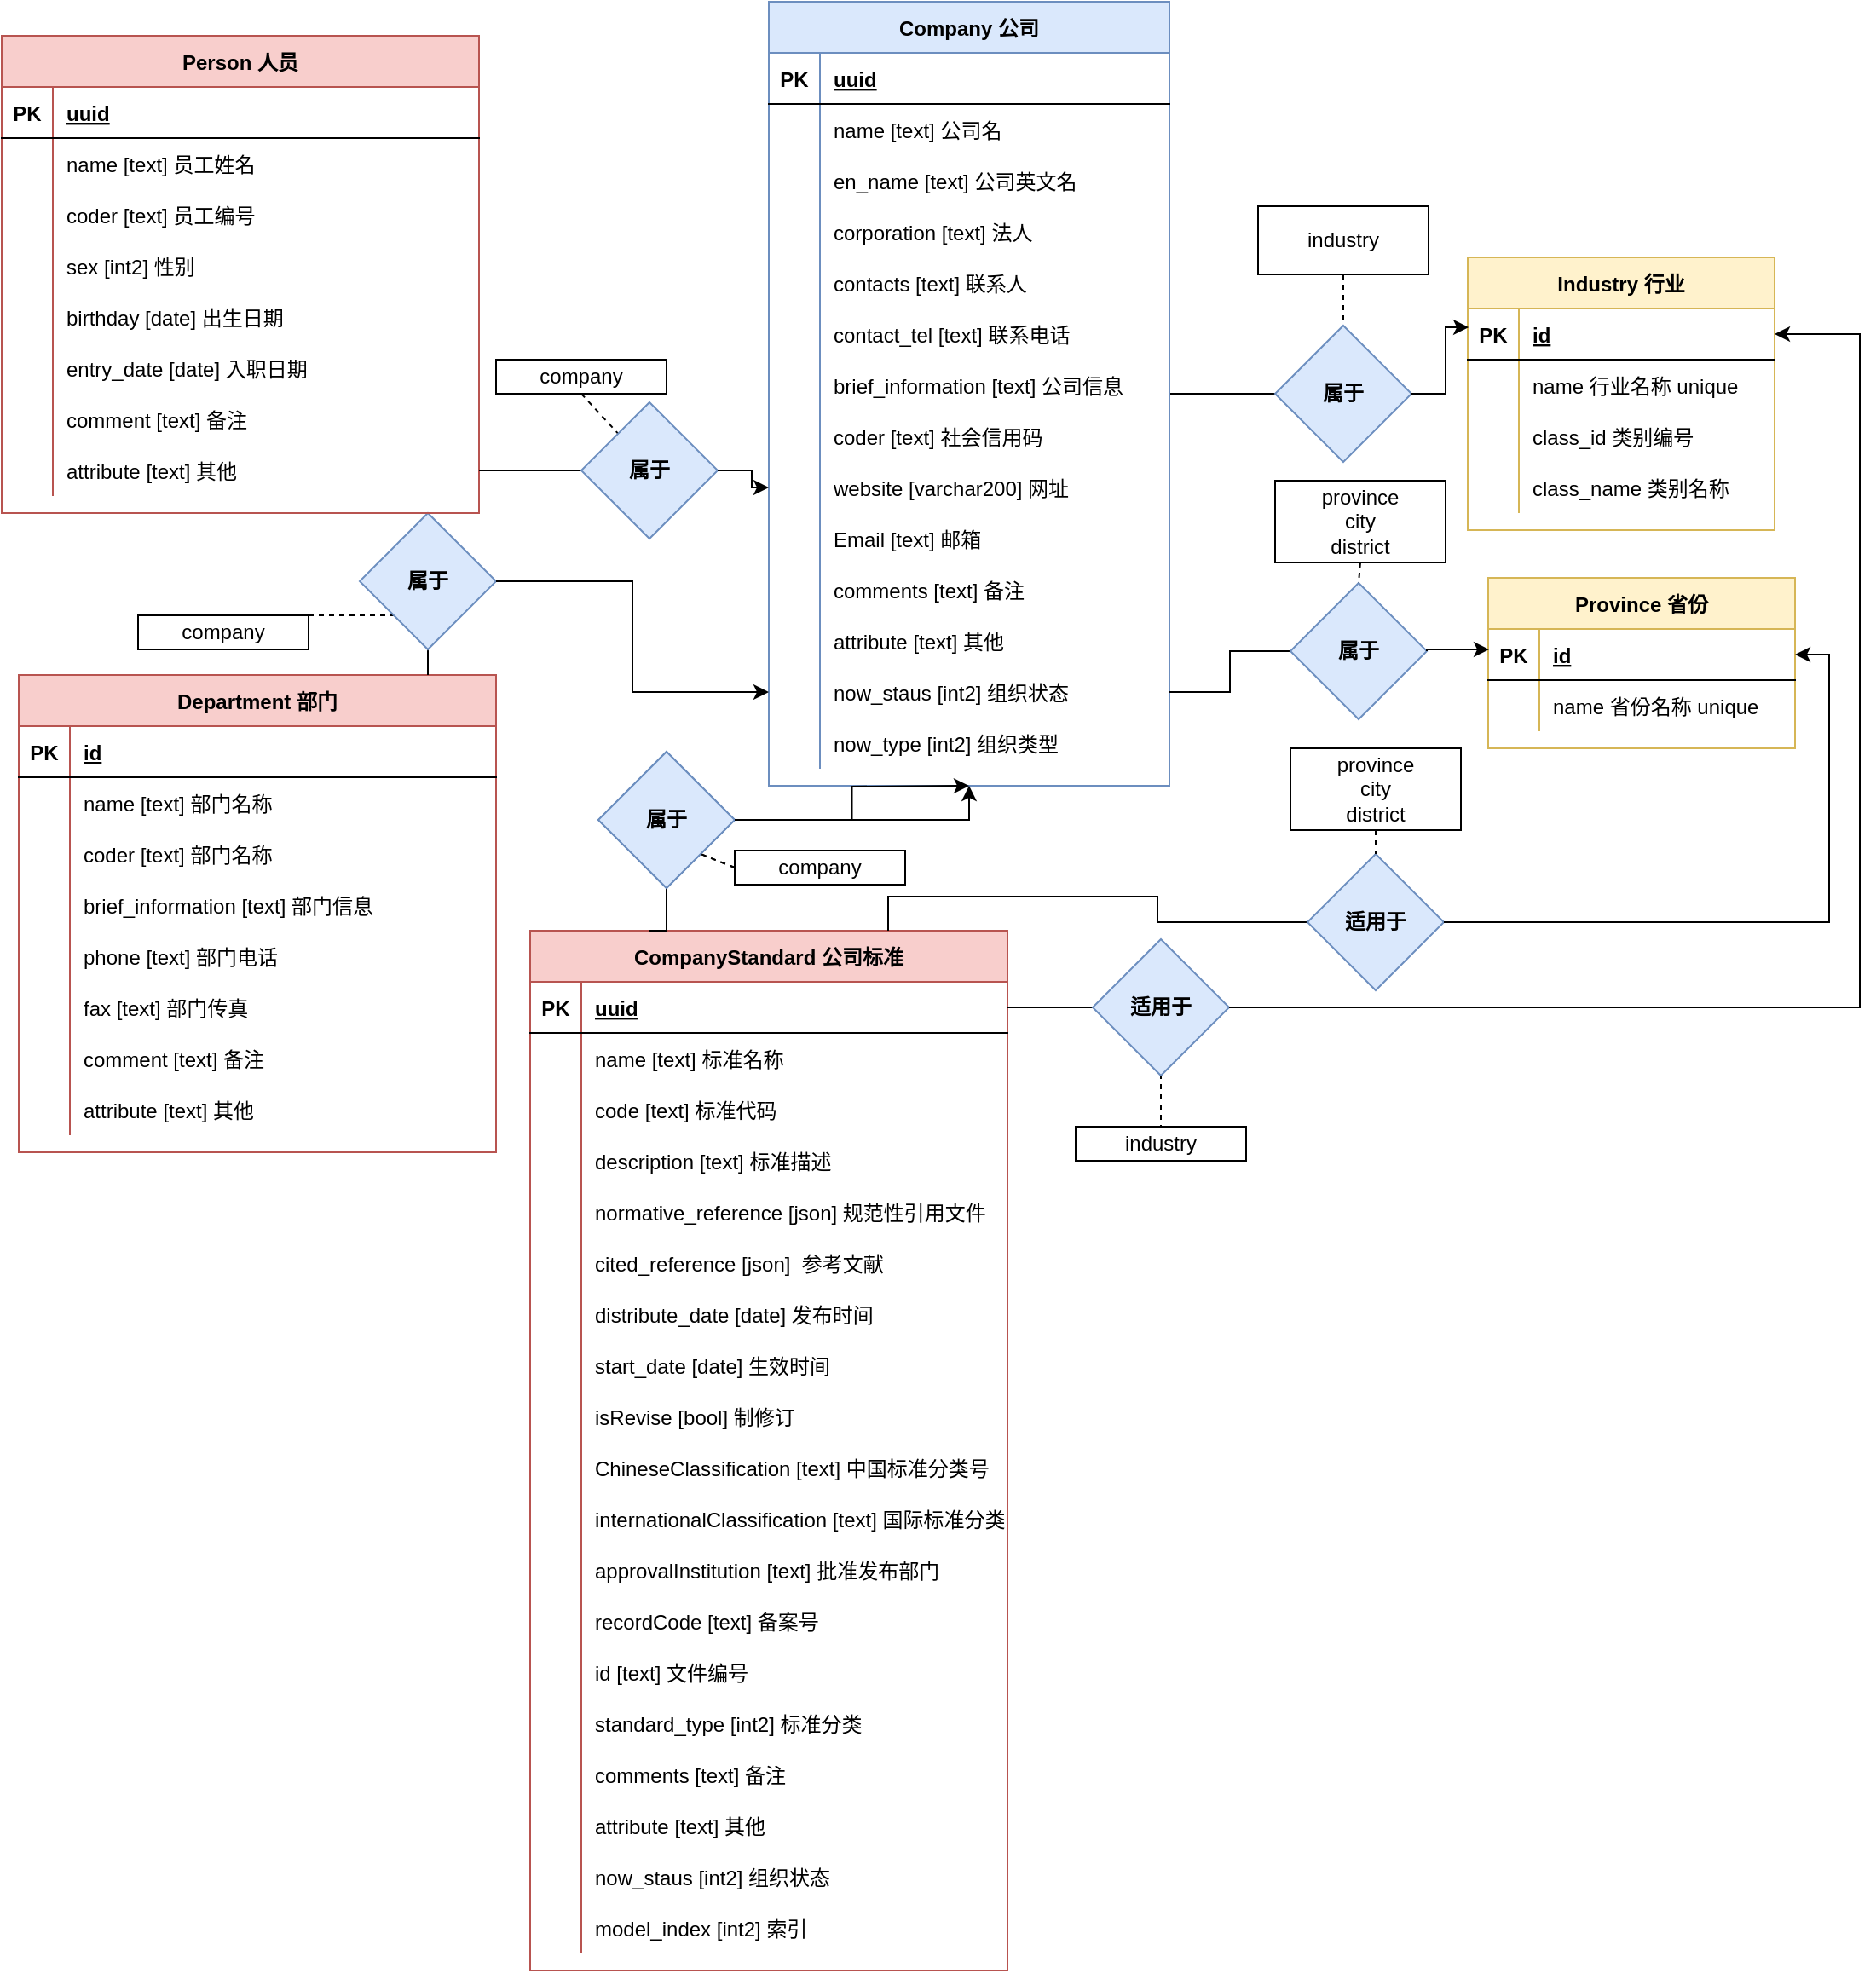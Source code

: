 <mxfile version="19.0.0" type="github">
  <diagram id="R2lEEEUBdFMjLlhIrx00" name="Page-1">
    <mxGraphModel dx="1185" dy="627" grid="1" gridSize="10" guides="1" tooltips="1" connect="1" arrows="1" fold="1" page="1" pageScale="1" pageWidth="1654" pageHeight="2336" math="0" shadow="0" extFonts="Permanent Marker^https://fonts.googleapis.com/css?family=Permanent+Marker">
      <root>
        <mxCell id="0" />
        <mxCell id="1" parent="0" />
        <mxCell id="xyOO_spzbX_BqFr2w0Wo-58" value="" style="edgeStyle=orthogonalEdgeStyle;rounded=0;orthogonalLoop=1;jettySize=auto;html=1;endArrow=none;endFill=0;" edge="1" parent="1" source="xyOO_spzbX_BqFr2w0Wo-1" target="xyOO_spzbX_BqFr2w0Wo-57">
          <mxGeometry relative="1" as="geometry" />
        </mxCell>
        <mxCell id="xyOO_spzbX_BqFr2w0Wo-1" value="Company 公司" style="shape=table;startSize=30;container=1;collapsible=1;childLayout=tableLayout;fixedRows=1;rowLines=0;fontStyle=1;align=center;resizeLast=1;fillColor=#dae8fc;strokeColor=#6c8ebf;" vertex="1" parent="1">
          <mxGeometry x="490" y="230" width="235" height="460" as="geometry">
            <mxRectangle x="585" y="220" width="80" height="30" as="alternateBounds" />
          </mxGeometry>
        </mxCell>
        <mxCell id="xyOO_spzbX_BqFr2w0Wo-2" value="" style="shape=tableRow;horizontal=0;startSize=0;swimlaneHead=0;swimlaneBody=0;fillColor=none;collapsible=0;dropTarget=0;points=[[0,0.5],[1,0.5]];portConstraint=eastwest;top=0;left=0;right=0;bottom=1;" vertex="1" parent="xyOO_spzbX_BqFr2w0Wo-1">
          <mxGeometry y="30" width="235" height="30" as="geometry" />
        </mxCell>
        <mxCell id="xyOO_spzbX_BqFr2w0Wo-3" value="PK" style="shape=partialRectangle;connectable=0;fillColor=none;top=0;left=0;bottom=0;right=0;fontStyle=1;overflow=hidden;" vertex="1" parent="xyOO_spzbX_BqFr2w0Wo-2">
          <mxGeometry width="30" height="30" as="geometry">
            <mxRectangle width="30" height="30" as="alternateBounds" />
          </mxGeometry>
        </mxCell>
        <mxCell id="xyOO_spzbX_BqFr2w0Wo-4" value="uuid" style="shape=partialRectangle;connectable=0;fillColor=none;top=0;left=0;bottom=0;right=0;align=left;spacingLeft=6;fontStyle=5;overflow=hidden;" vertex="1" parent="xyOO_spzbX_BqFr2w0Wo-2">
          <mxGeometry x="30" width="205" height="30" as="geometry">
            <mxRectangle width="205" height="30" as="alternateBounds" />
          </mxGeometry>
        </mxCell>
        <mxCell id="xyOO_spzbX_BqFr2w0Wo-5" value="" style="shape=tableRow;horizontal=0;startSize=0;swimlaneHead=0;swimlaneBody=0;fillColor=none;collapsible=0;dropTarget=0;points=[[0,0.5],[1,0.5]];portConstraint=eastwest;top=0;left=0;right=0;bottom=0;" vertex="1" parent="xyOO_spzbX_BqFr2w0Wo-1">
          <mxGeometry y="60" width="235" height="30" as="geometry" />
        </mxCell>
        <mxCell id="xyOO_spzbX_BqFr2w0Wo-6" value="" style="shape=partialRectangle;connectable=0;fillColor=none;top=0;left=0;bottom=0;right=0;editable=1;overflow=hidden;" vertex="1" parent="xyOO_spzbX_BqFr2w0Wo-5">
          <mxGeometry width="30" height="30" as="geometry">
            <mxRectangle width="30" height="30" as="alternateBounds" />
          </mxGeometry>
        </mxCell>
        <mxCell id="xyOO_spzbX_BqFr2w0Wo-7" value="name [text] 公司名" style="shape=partialRectangle;connectable=0;fillColor=none;top=0;left=0;bottom=0;right=0;align=left;spacingLeft=6;overflow=hidden;" vertex="1" parent="xyOO_spzbX_BqFr2w0Wo-5">
          <mxGeometry x="30" width="205" height="30" as="geometry">
            <mxRectangle width="205" height="30" as="alternateBounds" />
          </mxGeometry>
        </mxCell>
        <mxCell id="xyOO_spzbX_BqFr2w0Wo-8" value="" style="shape=tableRow;horizontal=0;startSize=0;swimlaneHead=0;swimlaneBody=0;fillColor=none;collapsible=0;dropTarget=0;points=[[0,0.5],[1,0.5]];portConstraint=eastwest;top=0;left=0;right=0;bottom=0;" vertex="1" parent="xyOO_spzbX_BqFr2w0Wo-1">
          <mxGeometry y="90" width="235" height="30" as="geometry" />
        </mxCell>
        <mxCell id="xyOO_spzbX_BqFr2w0Wo-9" value="" style="shape=partialRectangle;connectable=0;fillColor=none;top=0;left=0;bottom=0;right=0;editable=1;overflow=hidden;" vertex="1" parent="xyOO_spzbX_BqFr2w0Wo-8">
          <mxGeometry width="30" height="30" as="geometry">
            <mxRectangle width="30" height="30" as="alternateBounds" />
          </mxGeometry>
        </mxCell>
        <mxCell id="xyOO_spzbX_BqFr2w0Wo-10" value="en_name [text] 公司英文名" style="shape=partialRectangle;connectable=0;fillColor=none;top=0;left=0;bottom=0;right=0;align=left;spacingLeft=6;overflow=hidden;" vertex="1" parent="xyOO_spzbX_BqFr2w0Wo-8">
          <mxGeometry x="30" width="205" height="30" as="geometry">
            <mxRectangle width="205" height="30" as="alternateBounds" />
          </mxGeometry>
        </mxCell>
        <mxCell id="xyOO_spzbX_BqFr2w0Wo-11" value="" style="shape=tableRow;horizontal=0;startSize=0;swimlaneHead=0;swimlaneBody=0;fillColor=none;collapsible=0;dropTarget=0;points=[[0,0.5],[1,0.5]];portConstraint=eastwest;top=0;left=0;right=0;bottom=0;" vertex="1" parent="xyOO_spzbX_BqFr2w0Wo-1">
          <mxGeometry y="120" width="235" height="30" as="geometry" />
        </mxCell>
        <mxCell id="xyOO_spzbX_BqFr2w0Wo-12" value="" style="shape=partialRectangle;connectable=0;fillColor=none;top=0;left=0;bottom=0;right=0;editable=1;overflow=hidden;" vertex="1" parent="xyOO_spzbX_BqFr2w0Wo-11">
          <mxGeometry width="30" height="30" as="geometry">
            <mxRectangle width="30" height="30" as="alternateBounds" />
          </mxGeometry>
        </mxCell>
        <mxCell id="xyOO_spzbX_BqFr2w0Wo-13" value="corporation [text] 法人" style="shape=partialRectangle;connectable=0;fillColor=none;top=0;left=0;bottom=0;right=0;align=left;spacingLeft=6;overflow=hidden;" vertex="1" parent="xyOO_spzbX_BqFr2w0Wo-11">
          <mxGeometry x="30" width="205" height="30" as="geometry">
            <mxRectangle width="205" height="30" as="alternateBounds" />
          </mxGeometry>
        </mxCell>
        <mxCell id="xyOO_spzbX_BqFr2w0Wo-32" style="shape=tableRow;horizontal=0;startSize=0;swimlaneHead=0;swimlaneBody=0;fillColor=none;collapsible=0;dropTarget=0;points=[[0,0.5],[1,0.5]];portConstraint=eastwest;top=0;left=0;right=0;bottom=0;" vertex="1" parent="xyOO_spzbX_BqFr2w0Wo-1">
          <mxGeometry y="150" width="235" height="30" as="geometry" />
        </mxCell>
        <mxCell id="xyOO_spzbX_BqFr2w0Wo-33" style="shape=partialRectangle;connectable=0;fillColor=none;top=0;left=0;bottom=0;right=0;editable=1;overflow=hidden;" vertex="1" parent="xyOO_spzbX_BqFr2w0Wo-32">
          <mxGeometry width="30" height="30" as="geometry">
            <mxRectangle width="30" height="30" as="alternateBounds" />
          </mxGeometry>
        </mxCell>
        <mxCell id="xyOO_spzbX_BqFr2w0Wo-34" value="contacts [text] 联系人" style="shape=partialRectangle;connectable=0;fillColor=none;top=0;left=0;bottom=0;right=0;align=left;spacingLeft=6;overflow=hidden;" vertex="1" parent="xyOO_spzbX_BqFr2w0Wo-32">
          <mxGeometry x="30" width="205" height="30" as="geometry">
            <mxRectangle width="205" height="30" as="alternateBounds" />
          </mxGeometry>
        </mxCell>
        <mxCell id="xyOO_spzbX_BqFr2w0Wo-29" style="shape=tableRow;horizontal=0;startSize=0;swimlaneHead=0;swimlaneBody=0;fillColor=none;collapsible=0;dropTarget=0;points=[[0,0.5],[1,0.5]];portConstraint=eastwest;top=0;left=0;right=0;bottom=0;" vertex="1" parent="xyOO_spzbX_BqFr2w0Wo-1">
          <mxGeometry y="180" width="235" height="30" as="geometry" />
        </mxCell>
        <mxCell id="xyOO_spzbX_BqFr2w0Wo-30" style="shape=partialRectangle;connectable=0;fillColor=none;top=0;left=0;bottom=0;right=0;editable=1;overflow=hidden;" vertex="1" parent="xyOO_spzbX_BqFr2w0Wo-29">
          <mxGeometry width="30" height="30" as="geometry">
            <mxRectangle width="30" height="30" as="alternateBounds" />
          </mxGeometry>
        </mxCell>
        <mxCell id="xyOO_spzbX_BqFr2w0Wo-31" value="contact_tel [text] 联系电话" style="shape=partialRectangle;connectable=0;fillColor=none;top=0;left=0;bottom=0;right=0;align=left;spacingLeft=6;overflow=hidden;" vertex="1" parent="xyOO_spzbX_BqFr2w0Wo-29">
          <mxGeometry x="30" width="205" height="30" as="geometry">
            <mxRectangle width="205" height="30" as="alternateBounds" />
          </mxGeometry>
        </mxCell>
        <mxCell id="xyOO_spzbX_BqFr2w0Wo-23" style="shape=tableRow;horizontal=0;startSize=0;swimlaneHead=0;swimlaneBody=0;fillColor=none;collapsible=0;dropTarget=0;points=[[0,0.5],[1,0.5]];portConstraint=eastwest;top=0;left=0;right=0;bottom=0;" vertex="1" parent="xyOO_spzbX_BqFr2w0Wo-1">
          <mxGeometry y="210" width="235" height="30" as="geometry" />
        </mxCell>
        <mxCell id="xyOO_spzbX_BqFr2w0Wo-24" style="shape=partialRectangle;connectable=0;fillColor=none;top=0;left=0;bottom=0;right=0;editable=1;overflow=hidden;" vertex="1" parent="xyOO_spzbX_BqFr2w0Wo-23">
          <mxGeometry width="30" height="30" as="geometry">
            <mxRectangle width="30" height="30" as="alternateBounds" />
          </mxGeometry>
        </mxCell>
        <mxCell id="xyOO_spzbX_BqFr2w0Wo-25" value="brief_information [text] 公司信息" style="shape=partialRectangle;connectable=0;fillColor=none;top=0;left=0;bottom=0;right=0;align=left;spacingLeft=6;overflow=hidden;" vertex="1" parent="xyOO_spzbX_BqFr2w0Wo-23">
          <mxGeometry x="30" width="205" height="30" as="geometry">
            <mxRectangle width="205" height="30" as="alternateBounds" />
          </mxGeometry>
        </mxCell>
        <mxCell id="xyOO_spzbX_BqFr2w0Wo-20" style="shape=tableRow;horizontal=0;startSize=0;swimlaneHead=0;swimlaneBody=0;fillColor=none;collapsible=0;dropTarget=0;points=[[0,0.5],[1,0.5]];portConstraint=eastwest;top=0;left=0;right=0;bottom=0;" vertex="1" parent="xyOO_spzbX_BqFr2w0Wo-1">
          <mxGeometry y="240" width="235" height="30" as="geometry" />
        </mxCell>
        <mxCell id="xyOO_spzbX_BqFr2w0Wo-21" style="shape=partialRectangle;connectable=0;fillColor=none;top=0;left=0;bottom=0;right=0;editable=1;overflow=hidden;" vertex="1" parent="xyOO_spzbX_BqFr2w0Wo-20">
          <mxGeometry width="30" height="30" as="geometry">
            <mxRectangle width="30" height="30" as="alternateBounds" />
          </mxGeometry>
        </mxCell>
        <mxCell id="xyOO_spzbX_BqFr2w0Wo-22" value="coder [text] 社会信用码" style="shape=partialRectangle;connectable=0;fillColor=none;top=0;left=0;bottom=0;right=0;align=left;spacingLeft=6;overflow=hidden;" vertex="1" parent="xyOO_spzbX_BqFr2w0Wo-20">
          <mxGeometry x="30" width="205" height="30" as="geometry">
            <mxRectangle width="205" height="30" as="alternateBounds" />
          </mxGeometry>
        </mxCell>
        <mxCell id="xyOO_spzbX_BqFr2w0Wo-44" style="shape=tableRow;horizontal=0;startSize=0;swimlaneHead=0;swimlaneBody=0;fillColor=none;collapsible=0;dropTarget=0;points=[[0,0.5],[1,0.5]];portConstraint=eastwest;top=0;left=0;right=0;bottom=0;" vertex="1" parent="xyOO_spzbX_BqFr2w0Wo-1">
          <mxGeometry y="270" width="235" height="30" as="geometry" />
        </mxCell>
        <mxCell id="xyOO_spzbX_BqFr2w0Wo-45" style="shape=partialRectangle;connectable=0;fillColor=none;top=0;left=0;bottom=0;right=0;editable=1;overflow=hidden;" vertex="1" parent="xyOO_spzbX_BqFr2w0Wo-44">
          <mxGeometry width="30" height="30" as="geometry">
            <mxRectangle width="30" height="30" as="alternateBounds" />
          </mxGeometry>
        </mxCell>
        <mxCell id="xyOO_spzbX_BqFr2w0Wo-46" value="website [varchar200] 网址" style="shape=partialRectangle;connectable=0;fillColor=none;top=0;left=0;bottom=0;right=0;align=left;spacingLeft=6;overflow=hidden;" vertex="1" parent="xyOO_spzbX_BqFr2w0Wo-44">
          <mxGeometry x="30" width="205" height="30" as="geometry">
            <mxRectangle width="205" height="30" as="alternateBounds" />
          </mxGeometry>
        </mxCell>
        <mxCell id="xyOO_spzbX_BqFr2w0Wo-41" style="shape=tableRow;horizontal=0;startSize=0;swimlaneHead=0;swimlaneBody=0;fillColor=none;collapsible=0;dropTarget=0;points=[[0,0.5],[1,0.5]];portConstraint=eastwest;top=0;left=0;right=0;bottom=0;" vertex="1" parent="xyOO_spzbX_BqFr2w0Wo-1">
          <mxGeometry y="300" width="235" height="30" as="geometry" />
        </mxCell>
        <mxCell id="xyOO_spzbX_BqFr2w0Wo-42" style="shape=partialRectangle;connectable=0;fillColor=none;top=0;left=0;bottom=0;right=0;editable=1;overflow=hidden;" vertex="1" parent="xyOO_spzbX_BqFr2w0Wo-41">
          <mxGeometry width="30" height="30" as="geometry">
            <mxRectangle width="30" height="30" as="alternateBounds" />
          </mxGeometry>
        </mxCell>
        <mxCell id="xyOO_spzbX_BqFr2w0Wo-43" value="Email [text] 邮箱" style="shape=partialRectangle;connectable=0;fillColor=none;top=0;left=0;bottom=0;right=0;align=left;spacingLeft=6;overflow=hidden;" vertex="1" parent="xyOO_spzbX_BqFr2w0Wo-41">
          <mxGeometry x="30" width="205" height="30" as="geometry">
            <mxRectangle width="205" height="30" as="alternateBounds" />
          </mxGeometry>
        </mxCell>
        <mxCell id="xyOO_spzbX_BqFr2w0Wo-35" style="shape=tableRow;horizontal=0;startSize=0;swimlaneHead=0;swimlaneBody=0;fillColor=none;collapsible=0;dropTarget=0;points=[[0,0.5],[1,0.5]];portConstraint=eastwest;top=0;left=0;right=0;bottom=0;" vertex="1" parent="xyOO_spzbX_BqFr2w0Wo-1">
          <mxGeometry y="330" width="235" height="30" as="geometry" />
        </mxCell>
        <mxCell id="xyOO_spzbX_BqFr2w0Wo-36" style="shape=partialRectangle;connectable=0;fillColor=none;top=0;left=0;bottom=0;right=0;editable=1;overflow=hidden;" vertex="1" parent="xyOO_spzbX_BqFr2w0Wo-35">
          <mxGeometry width="30" height="30" as="geometry">
            <mxRectangle width="30" height="30" as="alternateBounds" />
          </mxGeometry>
        </mxCell>
        <mxCell id="xyOO_spzbX_BqFr2w0Wo-37" value="comments [text] 备注" style="shape=partialRectangle;connectable=0;fillColor=none;top=0;left=0;bottom=0;right=0;align=left;spacingLeft=6;overflow=hidden;" vertex="1" parent="xyOO_spzbX_BqFr2w0Wo-35">
          <mxGeometry x="30" width="205" height="30" as="geometry">
            <mxRectangle width="205" height="30" as="alternateBounds" />
          </mxGeometry>
        </mxCell>
        <mxCell id="xyOO_spzbX_BqFr2w0Wo-50" style="shape=tableRow;horizontal=0;startSize=0;swimlaneHead=0;swimlaneBody=0;fillColor=none;collapsible=0;dropTarget=0;points=[[0,0.5],[1,0.5]];portConstraint=eastwest;top=0;left=0;right=0;bottom=0;" vertex="1" parent="xyOO_spzbX_BqFr2w0Wo-1">
          <mxGeometry y="360" width="235" height="30" as="geometry" />
        </mxCell>
        <mxCell id="xyOO_spzbX_BqFr2w0Wo-51" style="shape=partialRectangle;connectable=0;fillColor=none;top=0;left=0;bottom=0;right=0;editable=1;overflow=hidden;" vertex="1" parent="xyOO_spzbX_BqFr2w0Wo-50">
          <mxGeometry width="30" height="30" as="geometry">
            <mxRectangle width="30" height="30" as="alternateBounds" />
          </mxGeometry>
        </mxCell>
        <mxCell id="xyOO_spzbX_BqFr2w0Wo-52" value="attribute [text] 其他" style="shape=partialRectangle;connectable=0;fillColor=none;top=0;left=0;bottom=0;right=0;align=left;spacingLeft=6;overflow=hidden;" vertex="1" parent="xyOO_spzbX_BqFr2w0Wo-50">
          <mxGeometry x="30" width="205" height="30" as="geometry">
            <mxRectangle width="205" height="30" as="alternateBounds" />
          </mxGeometry>
        </mxCell>
        <mxCell id="xyOO_spzbX_BqFr2w0Wo-47" style="shape=tableRow;horizontal=0;startSize=0;swimlaneHead=0;swimlaneBody=0;fillColor=none;collapsible=0;dropTarget=0;points=[[0,0.5],[1,0.5]];portConstraint=eastwest;top=0;left=0;right=0;bottom=0;" vertex="1" parent="xyOO_spzbX_BqFr2w0Wo-1">
          <mxGeometry y="390" width="235" height="30" as="geometry" />
        </mxCell>
        <mxCell id="xyOO_spzbX_BqFr2w0Wo-48" style="shape=partialRectangle;connectable=0;fillColor=none;top=0;left=0;bottom=0;right=0;editable=1;overflow=hidden;" vertex="1" parent="xyOO_spzbX_BqFr2w0Wo-47">
          <mxGeometry width="30" height="30" as="geometry">
            <mxRectangle width="30" height="30" as="alternateBounds" />
          </mxGeometry>
        </mxCell>
        <mxCell id="xyOO_spzbX_BqFr2w0Wo-49" value="now_staus [int2] 组织状态" style="shape=partialRectangle;connectable=0;fillColor=none;top=0;left=0;bottom=0;right=0;align=left;spacingLeft=6;overflow=hidden;" vertex="1" parent="xyOO_spzbX_BqFr2w0Wo-47">
          <mxGeometry x="30" width="205" height="30" as="geometry">
            <mxRectangle width="205" height="30" as="alternateBounds" />
          </mxGeometry>
        </mxCell>
        <mxCell id="xyOO_spzbX_BqFr2w0Wo-53" style="shape=tableRow;horizontal=0;startSize=0;swimlaneHead=0;swimlaneBody=0;fillColor=none;collapsible=0;dropTarget=0;points=[[0,0.5],[1,0.5]];portConstraint=eastwest;top=0;left=0;right=0;bottom=0;" vertex="1" parent="xyOO_spzbX_BqFr2w0Wo-1">
          <mxGeometry y="420" width="235" height="30" as="geometry" />
        </mxCell>
        <mxCell id="xyOO_spzbX_BqFr2w0Wo-54" style="shape=partialRectangle;connectable=0;fillColor=none;top=0;left=0;bottom=0;right=0;editable=1;overflow=hidden;" vertex="1" parent="xyOO_spzbX_BqFr2w0Wo-53">
          <mxGeometry width="30" height="30" as="geometry">
            <mxRectangle width="30" height="30" as="alternateBounds" />
          </mxGeometry>
        </mxCell>
        <mxCell id="xyOO_spzbX_BqFr2w0Wo-55" value="now_type [int2] 组织类型" style="shape=partialRectangle;connectable=0;fillColor=none;top=0;left=0;bottom=0;right=0;align=left;spacingLeft=6;overflow=hidden;" vertex="1" parent="xyOO_spzbX_BqFr2w0Wo-53">
          <mxGeometry x="30" width="205" height="30" as="geometry">
            <mxRectangle width="205" height="30" as="alternateBounds" />
          </mxGeometry>
        </mxCell>
        <mxCell id="xyOO_spzbX_BqFr2w0Wo-57" value="属于" style="rhombus;whiteSpace=wrap;html=1;fillColor=#dae8fc;strokeColor=#6c8ebf;startSize=30;fontStyle=1;" vertex="1" parent="1">
          <mxGeometry x="787" y="420" width="80" height="80" as="geometry" />
        </mxCell>
        <mxCell id="xyOO_spzbX_BqFr2w0Wo-59" value="Industry 行业" style="shape=table;startSize=30;container=1;collapsible=1;childLayout=tableLayout;fixedRows=1;rowLines=0;fontStyle=1;align=center;resizeLast=1;fillColor=#fff2cc;strokeColor=#d6b656;" vertex="1" parent="1">
          <mxGeometry x="900" y="380" width="180" height="160" as="geometry" />
        </mxCell>
        <mxCell id="xyOO_spzbX_BqFr2w0Wo-60" value="" style="shape=tableRow;horizontal=0;startSize=0;swimlaneHead=0;swimlaneBody=0;fillColor=none;collapsible=0;dropTarget=0;points=[[0,0.5],[1,0.5]];portConstraint=eastwest;top=0;left=0;right=0;bottom=1;" vertex="1" parent="xyOO_spzbX_BqFr2w0Wo-59">
          <mxGeometry y="30" width="180" height="30" as="geometry" />
        </mxCell>
        <mxCell id="xyOO_spzbX_BqFr2w0Wo-61" value="PK" style="shape=partialRectangle;connectable=0;fillColor=none;top=0;left=0;bottom=0;right=0;fontStyle=1;overflow=hidden;" vertex="1" parent="xyOO_spzbX_BqFr2w0Wo-60">
          <mxGeometry width="30" height="30" as="geometry">
            <mxRectangle width="30" height="30" as="alternateBounds" />
          </mxGeometry>
        </mxCell>
        <mxCell id="xyOO_spzbX_BqFr2w0Wo-62" value="id" style="shape=partialRectangle;connectable=0;fillColor=none;top=0;left=0;bottom=0;right=0;align=left;spacingLeft=6;fontStyle=5;overflow=hidden;" vertex="1" parent="xyOO_spzbX_BqFr2w0Wo-60">
          <mxGeometry x="30" width="150" height="30" as="geometry">
            <mxRectangle width="150" height="30" as="alternateBounds" />
          </mxGeometry>
        </mxCell>
        <mxCell id="xyOO_spzbX_BqFr2w0Wo-63" value="" style="shape=tableRow;horizontal=0;startSize=0;swimlaneHead=0;swimlaneBody=0;fillColor=none;collapsible=0;dropTarget=0;points=[[0,0.5],[1,0.5]];portConstraint=eastwest;top=0;left=0;right=0;bottom=0;" vertex="1" parent="xyOO_spzbX_BqFr2w0Wo-59">
          <mxGeometry y="60" width="180" height="30" as="geometry" />
        </mxCell>
        <mxCell id="xyOO_spzbX_BqFr2w0Wo-64" value="" style="shape=partialRectangle;connectable=0;fillColor=none;top=0;left=0;bottom=0;right=0;editable=1;overflow=hidden;" vertex="1" parent="xyOO_spzbX_BqFr2w0Wo-63">
          <mxGeometry width="30" height="30" as="geometry">
            <mxRectangle width="30" height="30" as="alternateBounds" />
          </mxGeometry>
        </mxCell>
        <mxCell id="xyOO_spzbX_BqFr2w0Wo-65" value="name 行业名称 unique" style="shape=partialRectangle;connectable=0;fillColor=none;top=0;left=0;bottom=0;right=0;align=left;spacingLeft=6;overflow=hidden;" vertex="1" parent="xyOO_spzbX_BqFr2w0Wo-63">
          <mxGeometry x="30" width="150" height="30" as="geometry">
            <mxRectangle width="150" height="30" as="alternateBounds" />
          </mxGeometry>
        </mxCell>
        <mxCell id="xyOO_spzbX_BqFr2w0Wo-66" value="" style="shape=tableRow;horizontal=0;startSize=0;swimlaneHead=0;swimlaneBody=0;fillColor=none;collapsible=0;dropTarget=0;points=[[0,0.5],[1,0.5]];portConstraint=eastwest;top=0;left=0;right=0;bottom=0;" vertex="1" parent="xyOO_spzbX_BqFr2w0Wo-59">
          <mxGeometry y="90" width="180" height="30" as="geometry" />
        </mxCell>
        <mxCell id="xyOO_spzbX_BqFr2w0Wo-67" value="" style="shape=partialRectangle;connectable=0;fillColor=none;top=0;left=0;bottom=0;right=0;editable=1;overflow=hidden;" vertex="1" parent="xyOO_spzbX_BqFr2w0Wo-66">
          <mxGeometry width="30" height="30" as="geometry">
            <mxRectangle width="30" height="30" as="alternateBounds" />
          </mxGeometry>
        </mxCell>
        <mxCell id="xyOO_spzbX_BqFr2w0Wo-68" value="class_id 类别编号" style="shape=partialRectangle;connectable=0;fillColor=none;top=0;left=0;bottom=0;right=0;align=left;spacingLeft=6;overflow=hidden;" vertex="1" parent="xyOO_spzbX_BqFr2w0Wo-66">
          <mxGeometry x="30" width="150" height="30" as="geometry">
            <mxRectangle width="150" height="30" as="alternateBounds" />
          </mxGeometry>
        </mxCell>
        <mxCell id="xyOO_spzbX_BqFr2w0Wo-69" value="" style="shape=tableRow;horizontal=0;startSize=0;swimlaneHead=0;swimlaneBody=0;fillColor=none;collapsible=0;dropTarget=0;points=[[0,0.5],[1,0.5]];portConstraint=eastwest;top=0;left=0;right=0;bottom=0;" vertex="1" parent="xyOO_spzbX_BqFr2w0Wo-59">
          <mxGeometry y="120" width="180" height="30" as="geometry" />
        </mxCell>
        <mxCell id="xyOO_spzbX_BqFr2w0Wo-70" value="" style="shape=partialRectangle;connectable=0;fillColor=none;top=0;left=0;bottom=0;right=0;editable=1;overflow=hidden;" vertex="1" parent="xyOO_spzbX_BqFr2w0Wo-69">
          <mxGeometry width="30" height="30" as="geometry">
            <mxRectangle width="30" height="30" as="alternateBounds" />
          </mxGeometry>
        </mxCell>
        <mxCell id="xyOO_spzbX_BqFr2w0Wo-71" value="class_name 类别名称" style="shape=partialRectangle;connectable=0;fillColor=none;top=0;left=0;bottom=0;right=0;align=left;spacingLeft=6;overflow=hidden;" vertex="1" parent="xyOO_spzbX_BqFr2w0Wo-69">
          <mxGeometry x="30" width="150" height="30" as="geometry">
            <mxRectangle width="150" height="30" as="alternateBounds" />
          </mxGeometry>
        </mxCell>
        <mxCell id="xyOO_spzbX_BqFr2w0Wo-72" value="" style="edgeStyle=orthogonalEdgeStyle;rounded=0;orthogonalLoop=1;jettySize=auto;html=1;endArrow=classic;endFill=1;exitX=1;exitY=0.5;exitDx=0;exitDy=0;entryX=0.003;entryY=0.368;entryDx=0;entryDy=0;entryPerimeter=0;" edge="1" parent="1" source="xyOO_spzbX_BqFr2w0Wo-57" target="xyOO_spzbX_BqFr2w0Wo-60">
          <mxGeometry relative="1" as="geometry">
            <mxPoint x="735" y="470" as="sourcePoint" />
            <mxPoint x="797.0" y="470" as="targetPoint" />
          </mxGeometry>
        </mxCell>
        <mxCell id="xyOO_spzbX_BqFr2w0Wo-73" value="" style="endArrow=none;html=1;rounded=0;entryX=0.5;entryY=0;entryDx=0;entryDy=0;exitX=0.5;exitY=1;exitDx=0;exitDy=0;dashed=1;" edge="1" parent="1" source="xyOO_spzbX_BqFr2w0Wo-74" target="xyOO_spzbX_BqFr2w0Wo-57">
          <mxGeometry relative="1" as="geometry">
            <mxPoint x="820" y="390" as="sourcePoint" />
            <mxPoint x="940" y="370" as="targetPoint" />
          </mxGeometry>
        </mxCell>
        <mxCell id="xyOO_spzbX_BqFr2w0Wo-74" value="industry" style="whiteSpace=wrap;html=1;align=center;" vertex="1" parent="1">
          <mxGeometry x="777" y="350" width="100" height="40" as="geometry" />
        </mxCell>
        <mxCell id="xyOO_spzbX_BqFr2w0Wo-75" value="" style="edgeStyle=orthogonalEdgeStyle;rounded=0;orthogonalLoop=1;jettySize=auto;html=1;endArrow=none;endFill=0;" edge="1" parent="1" target="xyOO_spzbX_BqFr2w0Wo-76" source="xyOO_spzbX_BqFr2w0Wo-47">
          <mxGeometry relative="1" as="geometry">
            <mxPoint x="734" y="648" as="sourcePoint" />
          </mxGeometry>
        </mxCell>
        <mxCell id="xyOO_spzbX_BqFr2w0Wo-76" value="属于" style="rhombus;whiteSpace=wrap;html=1;fillColor=#dae8fc;strokeColor=#6c8ebf;startSize=30;fontStyle=1;" vertex="1" parent="1">
          <mxGeometry x="796" y="571" width="80" height="80" as="geometry" />
        </mxCell>
        <mxCell id="xyOO_spzbX_BqFr2w0Wo-77" value="Province 省份" style="shape=table;startSize=30;container=1;collapsible=1;childLayout=tableLayout;fixedRows=1;rowLines=0;fontStyle=1;align=center;resizeLast=1;fillColor=#fff2cc;strokeColor=#d6b656;" vertex="1" parent="1">
          <mxGeometry x="912" y="568" width="180" height="100" as="geometry" />
        </mxCell>
        <mxCell id="xyOO_spzbX_BqFr2w0Wo-78" value="" style="shape=tableRow;horizontal=0;startSize=0;swimlaneHead=0;swimlaneBody=0;fillColor=none;collapsible=0;dropTarget=0;points=[[0,0.5],[1,0.5]];portConstraint=eastwest;top=0;left=0;right=0;bottom=1;" vertex="1" parent="xyOO_spzbX_BqFr2w0Wo-77">
          <mxGeometry y="30" width="180" height="30" as="geometry" />
        </mxCell>
        <mxCell id="xyOO_spzbX_BqFr2w0Wo-79" value="PK" style="shape=partialRectangle;connectable=0;fillColor=none;top=0;left=0;bottom=0;right=0;fontStyle=1;overflow=hidden;" vertex="1" parent="xyOO_spzbX_BqFr2w0Wo-78">
          <mxGeometry width="30" height="30" as="geometry">
            <mxRectangle width="30" height="30" as="alternateBounds" />
          </mxGeometry>
        </mxCell>
        <mxCell id="xyOO_spzbX_BqFr2w0Wo-80" value="id" style="shape=partialRectangle;connectable=0;fillColor=none;top=0;left=0;bottom=0;right=0;align=left;spacingLeft=6;fontStyle=5;overflow=hidden;" vertex="1" parent="xyOO_spzbX_BqFr2w0Wo-78">
          <mxGeometry x="30" width="150" height="30" as="geometry">
            <mxRectangle width="150" height="30" as="alternateBounds" />
          </mxGeometry>
        </mxCell>
        <mxCell id="xyOO_spzbX_BqFr2w0Wo-81" value="" style="shape=tableRow;horizontal=0;startSize=0;swimlaneHead=0;swimlaneBody=0;fillColor=none;collapsible=0;dropTarget=0;points=[[0,0.5],[1,0.5]];portConstraint=eastwest;top=0;left=0;right=0;bottom=0;" vertex="1" parent="xyOO_spzbX_BqFr2w0Wo-77">
          <mxGeometry y="60" width="180" height="30" as="geometry" />
        </mxCell>
        <mxCell id="xyOO_spzbX_BqFr2w0Wo-82" value="" style="shape=partialRectangle;connectable=0;fillColor=none;top=0;left=0;bottom=0;right=0;editable=1;overflow=hidden;" vertex="1" parent="xyOO_spzbX_BqFr2w0Wo-81">
          <mxGeometry width="30" height="30" as="geometry">
            <mxRectangle width="30" height="30" as="alternateBounds" />
          </mxGeometry>
        </mxCell>
        <mxCell id="xyOO_spzbX_BqFr2w0Wo-83" value="name 省份名称 unique" style="shape=partialRectangle;connectable=0;fillColor=none;top=0;left=0;bottom=0;right=0;align=left;spacingLeft=6;overflow=hidden;" vertex="1" parent="xyOO_spzbX_BqFr2w0Wo-81">
          <mxGeometry x="30" width="150" height="30" as="geometry">
            <mxRectangle width="150" height="30" as="alternateBounds" />
          </mxGeometry>
        </mxCell>
        <mxCell id="xyOO_spzbX_BqFr2w0Wo-90" value="" style="edgeStyle=orthogonalEdgeStyle;rounded=0;orthogonalLoop=1;jettySize=auto;html=1;endArrow=classic;endFill=1;exitX=1;exitY=0.5;exitDx=0;exitDy=0;entryX=0.003;entryY=0.368;entryDx=0;entryDy=0;entryPerimeter=0;" edge="1" parent="1" source="xyOO_spzbX_BqFr2w0Wo-76" target="xyOO_spzbX_BqFr2w0Wo-78">
          <mxGeometry relative="1" as="geometry">
            <mxPoint x="744" y="658" as="sourcePoint" />
            <mxPoint x="806.0" y="658" as="targetPoint" />
            <Array as="points">
              <mxPoint x="876" y="610" />
              <mxPoint x="913" y="610" />
            </Array>
          </mxGeometry>
        </mxCell>
        <mxCell id="xyOO_spzbX_BqFr2w0Wo-91" value="" style="endArrow=none;html=1;rounded=0;entryX=0.5;entryY=0;entryDx=0;entryDy=0;exitX=0.5;exitY=1;exitDx=0;exitDy=0;dashed=1;" edge="1" parent="1" source="xyOO_spzbX_BqFr2w0Wo-92" target="xyOO_spzbX_BqFr2w0Wo-76">
          <mxGeometry relative="1" as="geometry">
            <mxPoint x="829" y="578" as="sourcePoint" />
            <mxPoint x="949" y="558" as="targetPoint" />
          </mxGeometry>
        </mxCell>
        <mxCell id="xyOO_spzbX_BqFr2w0Wo-92" value="&lt;div&gt;province&lt;/div&gt;&lt;div&gt;city&lt;/div&gt;&lt;div&gt;district&lt;br&gt;&lt;/div&gt;" style="whiteSpace=wrap;html=1;align=center;" vertex="1" parent="1">
          <mxGeometry x="787" y="511" width="100" height="48" as="geometry" />
        </mxCell>
        <mxCell id="xyOO_spzbX_BqFr2w0Wo-93" value="CompanyStandard 公司标准" style="shape=table;startSize=30;container=1;collapsible=1;childLayout=tableLayout;fixedRows=1;rowLines=0;fontStyle=1;align=center;resizeLast=1;fillColor=#f8cecc;strokeColor=#b85450;" vertex="1" parent="1">
          <mxGeometry x="350" y="775" width="280" height="610" as="geometry">
            <mxRectangle x="585" y="220" width="80" height="30" as="alternateBounds" />
          </mxGeometry>
        </mxCell>
        <mxCell id="xyOO_spzbX_BqFr2w0Wo-94" value="" style="shape=tableRow;horizontal=0;startSize=0;swimlaneHead=0;swimlaneBody=0;fillColor=none;collapsible=0;dropTarget=0;points=[[0,0.5],[1,0.5]];portConstraint=eastwest;top=0;left=0;right=0;bottom=1;" vertex="1" parent="xyOO_spzbX_BqFr2w0Wo-93">
          <mxGeometry y="30" width="280" height="30" as="geometry" />
        </mxCell>
        <mxCell id="xyOO_spzbX_BqFr2w0Wo-95" value="PK" style="shape=partialRectangle;connectable=0;fillColor=none;top=0;left=0;bottom=0;right=0;fontStyle=1;overflow=hidden;" vertex="1" parent="xyOO_spzbX_BqFr2w0Wo-94">
          <mxGeometry width="30" height="30" as="geometry">
            <mxRectangle width="30" height="30" as="alternateBounds" />
          </mxGeometry>
        </mxCell>
        <mxCell id="xyOO_spzbX_BqFr2w0Wo-96" value="uuid" style="shape=partialRectangle;connectable=0;fillColor=none;top=0;left=0;bottom=0;right=0;align=left;spacingLeft=6;fontStyle=5;overflow=hidden;" vertex="1" parent="xyOO_spzbX_BqFr2w0Wo-94">
          <mxGeometry x="30" width="250" height="30" as="geometry">
            <mxRectangle width="250" height="30" as="alternateBounds" />
          </mxGeometry>
        </mxCell>
        <mxCell id="xyOO_spzbX_BqFr2w0Wo-97" value="" style="shape=tableRow;horizontal=0;startSize=0;swimlaneHead=0;swimlaneBody=0;fillColor=none;collapsible=0;dropTarget=0;points=[[0,0.5],[1,0.5]];portConstraint=eastwest;top=0;left=0;right=0;bottom=0;" vertex="1" parent="xyOO_spzbX_BqFr2w0Wo-93">
          <mxGeometry y="60" width="280" height="30" as="geometry" />
        </mxCell>
        <mxCell id="xyOO_spzbX_BqFr2w0Wo-98" value="" style="shape=partialRectangle;connectable=0;fillColor=none;top=0;left=0;bottom=0;right=0;editable=1;overflow=hidden;" vertex="1" parent="xyOO_spzbX_BqFr2w0Wo-97">
          <mxGeometry width="30" height="30" as="geometry">
            <mxRectangle width="30" height="30" as="alternateBounds" />
          </mxGeometry>
        </mxCell>
        <mxCell id="xyOO_spzbX_BqFr2w0Wo-99" value="name [text] 标准名称" style="shape=partialRectangle;connectable=0;fillColor=none;top=0;left=0;bottom=0;right=0;align=left;spacingLeft=6;overflow=hidden;" vertex="1" parent="xyOO_spzbX_BqFr2w0Wo-97">
          <mxGeometry x="30" width="250" height="30" as="geometry">
            <mxRectangle width="250" height="30" as="alternateBounds" />
          </mxGeometry>
        </mxCell>
        <mxCell id="xyOO_spzbX_BqFr2w0Wo-100" value="" style="shape=tableRow;horizontal=0;startSize=0;swimlaneHead=0;swimlaneBody=0;fillColor=none;collapsible=0;dropTarget=0;points=[[0,0.5],[1,0.5]];portConstraint=eastwest;top=0;left=0;right=0;bottom=0;" vertex="1" parent="xyOO_spzbX_BqFr2w0Wo-93">
          <mxGeometry y="90" width="280" height="30" as="geometry" />
        </mxCell>
        <mxCell id="xyOO_spzbX_BqFr2w0Wo-101" value="" style="shape=partialRectangle;connectable=0;fillColor=none;top=0;left=0;bottom=0;right=0;editable=1;overflow=hidden;" vertex="1" parent="xyOO_spzbX_BqFr2w0Wo-100">
          <mxGeometry width="30" height="30" as="geometry">
            <mxRectangle width="30" height="30" as="alternateBounds" />
          </mxGeometry>
        </mxCell>
        <mxCell id="xyOO_spzbX_BqFr2w0Wo-102" value="code [text] 标准代码" style="shape=partialRectangle;connectable=0;fillColor=none;top=0;left=0;bottom=0;right=0;align=left;spacingLeft=6;overflow=hidden;" vertex="1" parent="xyOO_spzbX_BqFr2w0Wo-100">
          <mxGeometry x="30" width="250" height="30" as="geometry">
            <mxRectangle width="250" height="30" as="alternateBounds" />
          </mxGeometry>
        </mxCell>
        <mxCell id="xyOO_spzbX_BqFr2w0Wo-103" value="" style="shape=tableRow;horizontal=0;startSize=0;swimlaneHead=0;swimlaneBody=0;fillColor=none;collapsible=0;dropTarget=0;points=[[0,0.5],[1,0.5]];portConstraint=eastwest;top=0;left=0;right=0;bottom=0;" vertex="1" parent="xyOO_spzbX_BqFr2w0Wo-93">
          <mxGeometry y="120" width="280" height="30" as="geometry" />
        </mxCell>
        <mxCell id="xyOO_spzbX_BqFr2w0Wo-104" value="" style="shape=partialRectangle;connectable=0;fillColor=none;top=0;left=0;bottom=0;right=0;editable=1;overflow=hidden;" vertex="1" parent="xyOO_spzbX_BqFr2w0Wo-103">
          <mxGeometry width="30" height="30" as="geometry">
            <mxRectangle width="30" height="30" as="alternateBounds" />
          </mxGeometry>
        </mxCell>
        <mxCell id="xyOO_spzbX_BqFr2w0Wo-105" value="description [text] 标准描述" style="shape=partialRectangle;connectable=0;fillColor=none;top=0;left=0;bottom=0;right=0;align=left;spacingLeft=6;overflow=hidden;" vertex="1" parent="xyOO_spzbX_BqFr2w0Wo-103">
          <mxGeometry x="30" width="250" height="30" as="geometry">
            <mxRectangle width="250" height="30" as="alternateBounds" />
          </mxGeometry>
        </mxCell>
        <mxCell id="xyOO_spzbX_BqFr2w0Wo-106" style="shape=tableRow;horizontal=0;startSize=0;swimlaneHead=0;swimlaneBody=0;fillColor=none;collapsible=0;dropTarget=0;points=[[0,0.5],[1,0.5]];portConstraint=eastwest;top=0;left=0;right=0;bottom=0;" vertex="1" parent="xyOO_spzbX_BqFr2w0Wo-93">
          <mxGeometry y="150" width="280" height="30" as="geometry" />
        </mxCell>
        <mxCell id="xyOO_spzbX_BqFr2w0Wo-107" style="shape=partialRectangle;connectable=0;fillColor=none;top=0;left=0;bottom=0;right=0;editable=1;overflow=hidden;" vertex="1" parent="xyOO_spzbX_BqFr2w0Wo-106">
          <mxGeometry width="30" height="30" as="geometry">
            <mxRectangle width="30" height="30" as="alternateBounds" />
          </mxGeometry>
        </mxCell>
        <mxCell id="xyOO_spzbX_BqFr2w0Wo-108" value="normative_reference [json] 规范性引用文件" style="shape=partialRectangle;connectable=0;fillColor=none;top=0;left=0;bottom=0;right=0;align=left;spacingLeft=6;overflow=hidden;" vertex="1" parent="xyOO_spzbX_BqFr2w0Wo-106">
          <mxGeometry x="30" width="250" height="30" as="geometry">
            <mxRectangle width="250" height="30" as="alternateBounds" />
          </mxGeometry>
        </mxCell>
        <mxCell id="xyOO_spzbX_BqFr2w0Wo-109" style="shape=tableRow;horizontal=0;startSize=0;swimlaneHead=0;swimlaneBody=0;fillColor=none;collapsible=0;dropTarget=0;points=[[0,0.5],[1,0.5]];portConstraint=eastwest;top=0;left=0;right=0;bottom=0;" vertex="1" parent="xyOO_spzbX_BqFr2w0Wo-93">
          <mxGeometry y="180" width="280" height="30" as="geometry" />
        </mxCell>
        <mxCell id="xyOO_spzbX_BqFr2w0Wo-110" style="shape=partialRectangle;connectable=0;fillColor=none;top=0;left=0;bottom=0;right=0;editable=1;overflow=hidden;" vertex="1" parent="xyOO_spzbX_BqFr2w0Wo-109">
          <mxGeometry width="30" height="30" as="geometry">
            <mxRectangle width="30" height="30" as="alternateBounds" />
          </mxGeometry>
        </mxCell>
        <mxCell id="xyOO_spzbX_BqFr2w0Wo-111" value="cited_reference [json]  参考文献" style="shape=partialRectangle;connectable=0;fillColor=none;top=0;left=0;bottom=0;right=0;align=left;spacingLeft=6;overflow=hidden;" vertex="1" parent="xyOO_spzbX_BqFr2w0Wo-109">
          <mxGeometry x="30" width="250" height="30" as="geometry">
            <mxRectangle width="250" height="30" as="alternateBounds" />
          </mxGeometry>
        </mxCell>
        <mxCell id="xyOO_spzbX_BqFr2w0Wo-112" style="shape=tableRow;horizontal=0;startSize=0;swimlaneHead=0;swimlaneBody=0;fillColor=none;collapsible=0;dropTarget=0;points=[[0,0.5],[1,0.5]];portConstraint=eastwest;top=0;left=0;right=0;bottom=0;" vertex="1" parent="xyOO_spzbX_BqFr2w0Wo-93">
          <mxGeometry y="210" width="280" height="30" as="geometry" />
        </mxCell>
        <mxCell id="xyOO_spzbX_BqFr2w0Wo-113" style="shape=partialRectangle;connectable=0;fillColor=none;top=0;left=0;bottom=0;right=0;editable=1;overflow=hidden;" vertex="1" parent="xyOO_spzbX_BqFr2w0Wo-112">
          <mxGeometry width="30" height="30" as="geometry">
            <mxRectangle width="30" height="30" as="alternateBounds" />
          </mxGeometry>
        </mxCell>
        <mxCell id="xyOO_spzbX_BqFr2w0Wo-114" value="distribute_date [date] 发布时间" style="shape=partialRectangle;connectable=0;fillColor=none;top=0;left=0;bottom=0;right=0;align=left;spacingLeft=6;overflow=hidden;" vertex="1" parent="xyOO_spzbX_BqFr2w0Wo-112">
          <mxGeometry x="30" width="250" height="30" as="geometry">
            <mxRectangle width="250" height="30" as="alternateBounds" />
          </mxGeometry>
        </mxCell>
        <mxCell id="xyOO_spzbX_BqFr2w0Wo-115" style="shape=tableRow;horizontal=0;startSize=0;swimlaneHead=0;swimlaneBody=0;fillColor=none;collapsible=0;dropTarget=0;points=[[0,0.5],[1,0.5]];portConstraint=eastwest;top=0;left=0;right=0;bottom=0;" vertex="1" parent="xyOO_spzbX_BqFr2w0Wo-93">
          <mxGeometry y="240" width="280" height="30" as="geometry" />
        </mxCell>
        <mxCell id="xyOO_spzbX_BqFr2w0Wo-116" style="shape=partialRectangle;connectable=0;fillColor=none;top=0;left=0;bottom=0;right=0;editable=1;overflow=hidden;" vertex="1" parent="xyOO_spzbX_BqFr2w0Wo-115">
          <mxGeometry width="30" height="30" as="geometry">
            <mxRectangle width="30" height="30" as="alternateBounds" />
          </mxGeometry>
        </mxCell>
        <mxCell id="xyOO_spzbX_BqFr2w0Wo-117" value="start_date [date] 生效时间" style="shape=partialRectangle;connectable=0;fillColor=none;top=0;left=0;bottom=0;right=0;align=left;spacingLeft=6;overflow=hidden;" vertex="1" parent="xyOO_spzbX_BqFr2w0Wo-115">
          <mxGeometry x="30" width="250" height="30" as="geometry">
            <mxRectangle width="250" height="30" as="alternateBounds" />
          </mxGeometry>
        </mxCell>
        <mxCell id="xyOO_spzbX_BqFr2w0Wo-118" style="shape=tableRow;horizontal=0;startSize=0;swimlaneHead=0;swimlaneBody=0;fillColor=none;collapsible=0;dropTarget=0;points=[[0,0.5],[1,0.5]];portConstraint=eastwest;top=0;left=0;right=0;bottom=0;" vertex="1" parent="xyOO_spzbX_BqFr2w0Wo-93">
          <mxGeometry y="270" width="280" height="30" as="geometry" />
        </mxCell>
        <mxCell id="xyOO_spzbX_BqFr2w0Wo-119" style="shape=partialRectangle;connectable=0;fillColor=none;top=0;left=0;bottom=0;right=0;editable=1;overflow=hidden;" vertex="1" parent="xyOO_spzbX_BqFr2w0Wo-118">
          <mxGeometry width="30" height="30" as="geometry">
            <mxRectangle width="30" height="30" as="alternateBounds" />
          </mxGeometry>
        </mxCell>
        <mxCell id="xyOO_spzbX_BqFr2w0Wo-120" value="isRevise [bool] 制修订" style="shape=partialRectangle;connectable=0;fillColor=none;top=0;left=0;bottom=0;right=0;align=left;spacingLeft=6;overflow=hidden;" vertex="1" parent="xyOO_spzbX_BqFr2w0Wo-118">
          <mxGeometry x="30" width="250" height="30" as="geometry">
            <mxRectangle width="250" height="30" as="alternateBounds" />
          </mxGeometry>
        </mxCell>
        <mxCell id="xyOO_spzbX_BqFr2w0Wo-121" style="shape=tableRow;horizontal=0;startSize=0;swimlaneHead=0;swimlaneBody=0;fillColor=none;collapsible=0;dropTarget=0;points=[[0,0.5],[1,0.5]];portConstraint=eastwest;top=0;left=0;right=0;bottom=0;" vertex="1" parent="xyOO_spzbX_BqFr2w0Wo-93">
          <mxGeometry y="300" width="280" height="30" as="geometry" />
        </mxCell>
        <mxCell id="xyOO_spzbX_BqFr2w0Wo-122" style="shape=partialRectangle;connectable=0;fillColor=none;top=0;left=0;bottom=0;right=0;editable=1;overflow=hidden;" vertex="1" parent="xyOO_spzbX_BqFr2w0Wo-121">
          <mxGeometry width="30" height="30" as="geometry">
            <mxRectangle width="30" height="30" as="alternateBounds" />
          </mxGeometry>
        </mxCell>
        <mxCell id="xyOO_spzbX_BqFr2w0Wo-123" value="ChineseClassification [text] 中国标准分类号" style="shape=partialRectangle;connectable=0;fillColor=none;top=0;left=0;bottom=0;right=0;align=left;spacingLeft=6;overflow=hidden;" vertex="1" parent="xyOO_spzbX_BqFr2w0Wo-121">
          <mxGeometry x="30" width="250" height="30" as="geometry">
            <mxRectangle width="250" height="30" as="alternateBounds" />
          </mxGeometry>
        </mxCell>
        <mxCell id="xyOO_spzbX_BqFr2w0Wo-136" style="shape=tableRow;horizontal=0;startSize=0;swimlaneHead=0;swimlaneBody=0;fillColor=none;collapsible=0;dropTarget=0;points=[[0,0.5],[1,0.5]];portConstraint=eastwest;top=0;left=0;right=0;bottom=0;" vertex="1" parent="xyOO_spzbX_BqFr2w0Wo-93">
          <mxGeometry y="330" width="280" height="30" as="geometry" />
        </mxCell>
        <mxCell id="xyOO_spzbX_BqFr2w0Wo-137" style="shape=partialRectangle;connectable=0;fillColor=none;top=0;left=0;bottom=0;right=0;editable=1;overflow=hidden;" vertex="1" parent="xyOO_spzbX_BqFr2w0Wo-136">
          <mxGeometry width="30" height="30" as="geometry">
            <mxRectangle width="30" height="30" as="alternateBounds" />
          </mxGeometry>
        </mxCell>
        <mxCell id="xyOO_spzbX_BqFr2w0Wo-138" value="internationalClassification [text] 国际标准分类号" style="shape=partialRectangle;connectable=0;fillColor=none;top=0;left=0;bottom=0;right=0;align=left;spacingLeft=6;overflow=hidden;" vertex="1" parent="xyOO_spzbX_BqFr2w0Wo-136">
          <mxGeometry x="30" width="250" height="30" as="geometry">
            <mxRectangle width="250" height="30" as="alternateBounds" />
          </mxGeometry>
        </mxCell>
        <mxCell id="xyOO_spzbX_BqFr2w0Wo-139" style="shape=tableRow;horizontal=0;startSize=0;swimlaneHead=0;swimlaneBody=0;fillColor=none;collapsible=0;dropTarget=0;points=[[0,0.5],[1,0.5]];portConstraint=eastwest;top=0;left=0;right=0;bottom=0;" vertex="1" parent="xyOO_spzbX_BqFr2w0Wo-93">
          <mxGeometry y="360" width="280" height="30" as="geometry" />
        </mxCell>
        <mxCell id="xyOO_spzbX_BqFr2w0Wo-140" style="shape=partialRectangle;connectable=0;fillColor=none;top=0;left=0;bottom=0;right=0;editable=1;overflow=hidden;" vertex="1" parent="xyOO_spzbX_BqFr2w0Wo-139">
          <mxGeometry width="30" height="30" as="geometry">
            <mxRectangle width="30" height="30" as="alternateBounds" />
          </mxGeometry>
        </mxCell>
        <mxCell id="xyOO_spzbX_BqFr2w0Wo-141" value="approvalInstitution [text] 批准发布部门" style="shape=partialRectangle;connectable=0;fillColor=none;top=0;left=0;bottom=0;right=0;align=left;spacingLeft=6;overflow=hidden;" vertex="1" parent="xyOO_spzbX_BqFr2w0Wo-139">
          <mxGeometry x="30" width="250" height="30" as="geometry">
            <mxRectangle width="250" height="30" as="alternateBounds" />
          </mxGeometry>
        </mxCell>
        <mxCell id="xyOO_spzbX_BqFr2w0Wo-145" style="shape=tableRow;horizontal=0;startSize=0;swimlaneHead=0;swimlaneBody=0;fillColor=none;collapsible=0;dropTarget=0;points=[[0,0.5],[1,0.5]];portConstraint=eastwest;top=0;left=0;right=0;bottom=0;" vertex="1" parent="xyOO_spzbX_BqFr2w0Wo-93">
          <mxGeometry y="390" width="280" height="30" as="geometry" />
        </mxCell>
        <mxCell id="xyOO_spzbX_BqFr2w0Wo-146" style="shape=partialRectangle;connectable=0;fillColor=none;top=0;left=0;bottom=0;right=0;editable=1;overflow=hidden;" vertex="1" parent="xyOO_spzbX_BqFr2w0Wo-145">
          <mxGeometry width="30" height="30" as="geometry">
            <mxRectangle width="30" height="30" as="alternateBounds" />
          </mxGeometry>
        </mxCell>
        <mxCell id="xyOO_spzbX_BqFr2w0Wo-147" value="recordCode [text] 备案号" style="shape=partialRectangle;connectable=0;fillColor=none;top=0;left=0;bottom=0;right=0;align=left;spacingLeft=6;overflow=hidden;" vertex="1" parent="xyOO_spzbX_BqFr2w0Wo-145">
          <mxGeometry x="30" width="250" height="30" as="geometry">
            <mxRectangle width="250" height="30" as="alternateBounds" />
          </mxGeometry>
        </mxCell>
        <mxCell id="xyOO_spzbX_BqFr2w0Wo-142" style="shape=tableRow;horizontal=0;startSize=0;swimlaneHead=0;swimlaneBody=0;fillColor=none;collapsible=0;dropTarget=0;points=[[0,0.5],[1,0.5]];portConstraint=eastwest;top=0;left=0;right=0;bottom=0;" vertex="1" parent="xyOO_spzbX_BqFr2w0Wo-93">
          <mxGeometry y="420" width="280" height="30" as="geometry" />
        </mxCell>
        <mxCell id="xyOO_spzbX_BqFr2w0Wo-143" style="shape=partialRectangle;connectable=0;fillColor=none;top=0;left=0;bottom=0;right=0;editable=1;overflow=hidden;" vertex="1" parent="xyOO_spzbX_BqFr2w0Wo-142">
          <mxGeometry width="30" height="30" as="geometry">
            <mxRectangle width="30" height="30" as="alternateBounds" />
          </mxGeometry>
        </mxCell>
        <mxCell id="xyOO_spzbX_BqFr2w0Wo-144" value="id [text] 文件编号" style="shape=partialRectangle;connectable=0;fillColor=none;top=0;left=0;bottom=0;right=0;align=left;spacingLeft=6;overflow=hidden;" vertex="1" parent="xyOO_spzbX_BqFr2w0Wo-142">
          <mxGeometry x="30" width="250" height="30" as="geometry">
            <mxRectangle width="250" height="30" as="alternateBounds" />
          </mxGeometry>
        </mxCell>
        <mxCell id="xyOO_spzbX_BqFr2w0Wo-148" style="shape=tableRow;horizontal=0;startSize=0;swimlaneHead=0;swimlaneBody=0;fillColor=none;collapsible=0;dropTarget=0;points=[[0,0.5],[1,0.5]];portConstraint=eastwest;top=0;left=0;right=0;bottom=0;" vertex="1" parent="xyOO_spzbX_BqFr2w0Wo-93">
          <mxGeometry y="450" width="280" height="30" as="geometry" />
        </mxCell>
        <mxCell id="xyOO_spzbX_BqFr2w0Wo-149" style="shape=partialRectangle;connectable=0;fillColor=none;top=0;left=0;bottom=0;right=0;editable=1;overflow=hidden;" vertex="1" parent="xyOO_spzbX_BqFr2w0Wo-148">
          <mxGeometry width="30" height="30" as="geometry">
            <mxRectangle width="30" height="30" as="alternateBounds" />
          </mxGeometry>
        </mxCell>
        <mxCell id="xyOO_spzbX_BqFr2w0Wo-150" value="standard_type [int2] 标准分类" style="shape=partialRectangle;connectable=0;fillColor=none;top=0;left=0;bottom=0;right=0;align=left;spacingLeft=6;overflow=hidden;" vertex="1" parent="xyOO_spzbX_BqFr2w0Wo-148">
          <mxGeometry x="30" width="250" height="30" as="geometry">
            <mxRectangle width="250" height="30" as="alternateBounds" />
          </mxGeometry>
        </mxCell>
        <mxCell id="xyOO_spzbX_BqFr2w0Wo-124" style="shape=tableRow;horizontal=0;startSize=0;swimlaneHead=0;swimlaneBody=0;fillColor=none;collapsible=0;dropTarget=0;points=[[0,0.5],[1,0.5]];portConstraint=eastwest;top=0;left=0;right=0;bottom=0;" vertex="1" parent="xyOO_spzbX_BqFr2w0Wo-93">
          <mxGeometry y="480" width="280" height="30" as="geometry" />
        </mxCell>
        <mxCell id="xyOO_spzbX_BqFr2w0Wo-125" style="shape=partialRectangle;connectable=0;fillColor=none;top=0;left=0;bottom=0;right=0;editable=1;overflow=hidden;" vertex="1" parent="xyOO_spzbX_BqFr2w0Wo-124">
          <mxGeometry width="30" height="30" as="geometry">
            <mxRectangle width="30" height="30" as="alternateBounds" />
          </mxGeometry>
        </mxCell>
        <mxCell id="xyOO_spzbX_BqFr2w0Wo-126" value="comments [text] 备注" style="shape=partialRectangle;connectable=0;fillColor=none;top=0;left=0;bottom=0;right=0;align=left;spacingLeft=6;overflow=hidden;" vertex="1" parent="xyOO_spzbX_BqFr2w0Wo-124">
          <mxGeometry x="30" width="250" height="30" as="geometry">
            <mxRectangle width="250" height="30" as="alternateBounds" />
          </mxGeometry>
        </mxCell>
        <mxCell id="xyOO_spzbX_BqFr2w0Wo-127" style="shape=tableRow;horizontal=0;startSize=0;swimlaneHead=0;swimlaneBody=0;fillColor=none;collapsible=0;dropTarget=0;points=[[0,0.5],[1,0.5]];portConstraint=eastwest;top=0;left=0;right=0;bottom=0;" vertex="1" parent="xyOO_spzbX_BqFr2w0Wo-93">
          <mxGeometry y="510" width="280" height="30" as="geometry" />
        </mxCell>
        <mxCell id="xyOO_spzbX_BqFr2w0Wo-128" style="shape=partialRectangle;connectable=0;fillColor=none;top=0;left=0;bottom=0;right=0;editable=1;overflow=hidden;" vertex="1" parent="xyOO_spzbX_BqFr2w0Wo-127">
          <mxGeometry width="30" height="30" as="geometry">
            <mxRectangle width="30" height="30" as="alternateBounds" />
          </mxGeometry>
        </mxCell>
        <mxCell id="xyOO_spzbX_BqFr2w0Wo-129" value="attribute [text] 其他" style="shape=partialRectangle;connectable=0;fillColor=none;top=0;left=0;bottom=0;right=0;align=left;spacingLeft=6;overflow=hidden;" vertex="1" parent="xyOO_spzbX_BqFr2w0Wo-127">
          <mxGeometry x="30" width="250" height="30" as="geometry">
            <mxRectangle width="250" height="30" as="alternateBounds" />
          </mxGeometry>
        </mxCell>
        <mxCell id="xyOO_spzbX_BqFr2w0Wo-130" style="shape=tableRow;horizontal=0;startSize=0;swimlaneHead=0;swimlaneBody=0;fillColor=none;collapsible=0;dropTarget=0;points=[[0,0.5],[1,0.5]];portConstraint=eastwest;top=0;left=0;right=0;bottom=0;" vertex="1" parent="xyOO_spzbX_BqFr2w0Wo-93">
          <mxGeometry y="540" width="280" height="30" as="geometry" />
        </mxCell>
        <mxCell id="xyOO_spzbX_BqFr2w0Wo-131" style="shape=partialRectangle;connectable=0;fillColor=none;top=0;left=0;bottom=0;right=0;editable=1;overflow=hidden;" vertex="1" parent="xyOO_spzbX_BqFr2w0Wo-130">
          <mxGeometry width="30" height="30" as="geometry">
            <mxRectangle width="30" height="30" as="alternateBounds" />
          </mxGeometry>
        </mxCell>
        <mxCell id="xyOO_spzbX_BqFr2w0Wo-132" value="now_staus [int2] 组织状态" style="shape=partialRectangle;connectable=0;fillColor=none;top=0;left=0;bottom=0;right=0;align=left;spacingLeft=6;overflow=hidden;" vertex="1" parent="xyOO_spzbX_BqFr2w0Wo-130">
          <mxGeometry x="30" width="250" height="30" as="geometry">
            <mxRectangle width="250" height="30" as="alternateBounds" />
          </mxGeometry>
        </mxCell>
        <mxCell id="xyOO_spzbX_BqFr2w0Wo-133" style="shape=tableRow;horizontal=0;startSize=0;swimlaneHead=0;swimlaneBody=0;fillColor=none;collapsible=0;dropTarget=0;points=[[0,0.5],[1,0.5]];portConstraint=eastwest;top=0;left=0;right=0;bottom=0;" vertex="1" parent="xyOO_spzbX_BqFr2w0Wo-93">
          <mxGeometry y="570" width="280" height="30" as="geometry" />
        </mxCell>
        <mxCell id="xyOO_spzbX_BqFr2w0Wo-134" style="shape=partialRectangle;connectable=0;fillColor=none;top=0;left=0;bottom=0;right=0;editable=1;overflow=hidden;" vertex="1" parent="xyOO_spzbX_BqFr2w0Wo-133">
          <mxGeometry width="30" height="30" as="geometry">
            <mxRectangle width="30" height="30" as="alternateBounds" />
          </mxGeometry>
        </mxCell>
        <mxCell id="xyOO_spzbX_BqFr2w0Wo-135" value="model_index [int2] 索引" style="shape=partialRectangle;connectable=0;fillColor=none;top=0;left=0;bottom=0;right=0;align=left;spacingLeft=6;overflow=hidden;" vertex="1" parent="xyOO_spzbX_BqFr2w0Wo-133">
          <mxGeometry x="30" width="250" height="30" as="geometry">
            <mxRectangle width="250" height="30" as="alternateBounds" />
          </mxGeometry>
        </mxCell>
        <mxCell id="xyOO_spzbX_BqFr2w0Wo-157" value="" style="edgeStyle=orthogonalEdgeStyle;rounded=0;orthogonalLoop=1;jettySize=auto;html=1;endArrow=none;endFill=0;exitX=1;exitY=0.5;exitDx=0;exitDy=0;entryX=0;entryY=0.5;entryDx=0;entryDy=0;" edge="1" parent="1" target="xyOO_spzbX_BqFr2w0Wo-158" source="xyOO_spzbX_BqFr2w0Wo-94">
          <mxGeometry relative="1" as="geometry">
            <mxPoint x="590" y="810" as="sourcePoint" />
          </mxGeometry>
        </mxCell>
        <mxCell id="xyOO_spzbX_BqFr2w0Wo-158" value="适用于" style="rhombus;whiteSpace=wrap;html=1;fillColor=#dae8fc;strokeColor=#6c8ebf;startSize=30;fontStyle=1;" vertex="1" parent="1">
          <mxGeometry x="680" y="780" width="80" height="80" as="geometry" />
        </mxCell>
        <mxCell id="xyOO_spzbX_BqFr2w0Wo-159" value="" style="edgeStyle=orthogonalEdgeStyle;rounded=0;orthogonalLoop=1;jettySize=auto;html=1;endArrow=classic;endFill=1;exitX=1;exitY=0.5;exitDx=0;exitDy=0;entryX=1;entryY=0.5;entryDx=0;entryDy=0;" edge="1" parent="1" source="xyOO_spzbX_BqFr2w0Wo-158" target="xyOO_spzbX_BqFr2w0Wo-60">
          <mxGeometry relative="1" as="geometry">
            <mxPoint x="600" y="820" as="sourcePoint" />
            <mxPoint x="765.54" y="771.04" as="targetPoint" />
            <Array as="points">
              <mxPoint x="1130" y="820" />
              <mxPoint x="1130" y="425" />
            </Array>
          </mxGeometry>
        </mxCell>
        <mxCell id="xyOO_spzbX_BqFr2w0Wo-160" value="" style="endArrow=none;html=1;rounded=0;entryX=0.5;entryY=1;entryDx=0;entryDy=0;exitX=0.5;exitY=1;exitDx=0;exitDy=0;dashed=1;" edge="1" parent="1" source="xyOO_spzbX_BqFr2w0Wo-161" target="xyOO_spzbX_BqFr2w0Wo-158">
          <mxGeometry relative="1" as="geometry">
            <mxPoint x="685" y="740" as="sourcePoint" />
            <mxPoint x="805" y="720" as="targetPoint" />
          </mxGeometry>
        </mxCell>
        <mxCell id="xyOO_spzbX_BqFr2w0Wo-161" value="industry" style="whiteSpace=wrap;html=1;align=center;" vertex="1" parent="1">
          <mxGeometry x="670" y="890" width="100" height="20" as="geometry" />
        </mxCell>
        <mxCell id="xyOO_spzbX_BqFr2w0Wo-163" value="" style="edgeStyle=orthogonalEdgeStyle;rounded=0;orthogonalLoop=1;jettySize=auto;html=1;endArrow=none;endFill=0;exitX=0.75;exitY=0;exitDx=0;exitDy=0;" edge="1" parent="1" target="xyOO_spzbX_BqFr2w0Wo-164" source="xyOO_spzbX_BqFr2w0Wo-93">
          <mxGeometry relative="1" as="geometry">
            <mxPoint x="725" y="745" as="sourcePoint" />
          </mxGeometry>
        </mxCell>
        <mxCell id="xyOO_spzbX_BqFr2w0Wo-164" value="适用于" style="rhombus;whiteSpace=wrap;html=1;fillColor=#dae8fc;strokeColor=#6c8ebf;startSize=30;fontStyle=1;" vertex="1" parent="1">
          <mxGeometry x="806" y="730" width="80" height="80" as="geometry" />
        </mxCell>
        <mxCell id="xyOO_spzbX_BqFr2w0Wo-165" value="" style="edgeStyle=orthogonalEdgeStyle;rounded=0;orthogonalLoop=1;jettySize=auto;html=1;endArrow=classic;endFill=1;exitX=1;exitY=0.5;exitDx=0;exitDy=0;entryX=1;entryY=0.5;entryDx=0;entryDy=0;" edge="1" parent="1" source="xyOO_spzbX_BqFr2w0Wo-164" target="xyOO_spzbX_BqFr2w0Wo-78">
          <mxGeometry relative="1" as="geometry">
            <mxPoint x="744" y="768" as="sourcePoint" />
            <mxPoint x="909.54" y="719.04" as="targetPoint" />
          </mxGeometry>
        </mxCell>
        <mxCell id="xyOO_spzbX_BqFr2w0Wo-166" value="" style="endArrow=none;html=1;rounded=0;entryX=0.5;entryY=0;entryDx=0;entryDy=0;exitX=0.5;exitY=1;exitDx=0;exitDy=0;dashed=1;" edge="1" parent="1" source="xyOO_spzbX_BqFr2w0Wo-167" target="xyOO_spzbX_BqFr2w0Wo-164">
          <mxGeometry relative="1" as="geometry">
            <mxPoint x="829" y="688" as="sourcePoint" />
            <mxPoint x="949" y="668" as="targetPoint" />
          </mxGeometry>
        </mxCell>
        <mxCell id="xyOO_spzbX_BqFr2w0Wo-167" value="&lt;div&gt;province&lt;/div&gt;&lt;div&gt;city&lt;/div&gt;&lt;div&gt;district&lt;br&gt;&lt;/div&gt;" style="whiteSpace=wrap;html=1;align=center;" vertex="1" parent="1">
          <mxGeometry x="796" y="668" width="100" height="48" as="geometry" />
        </mxCell>
        <mxCell id="xyOO_spzbX_BqFr2w0Wo-168" value="" style="edgeStyle=orthogonalEdgeStyle;rounded=0;orthogonalLoop=1;jettySize=auto;html=1;endArrow=none;endFill=0;entryX=0.5;entryY=1;entryDx=0;entryDy=0;exitX=0.25;exitY=0;exitDx=0;exitDy=0;" edge="1" parent="1" target="xyOO_spzbX_BqFr2w0Wo-169" source="xyOO_spzbX_BqFr2w0Wo-93">
          <mxGeometry relative="1" as="geometry">
            <mxPoint x="300" y="735" as="sourcePoint" />
          </mxGeometry>
        </mxCell>
        <mxCell id="xyOO_spzbX_BqFr2w0Wo-169" value="属于" style="rhombus;whiteSpace=wrap;html=1;fillColor=#dae8fc;strokeColor=#6c8ebf;startSize=30;fontStyle=1;" vertex="1" parent="1">
          <mxGeometry x="390" y="670" width="80" height="80" as="geometry" />
        </mxCell>
        <mxCell id="xyOO_spzbX_BqFr2w0Wo-170" value="" style="edgeStyle=orthogonalEdgeStyle;rounded=0;orthogonalLoop=1;jettySize=auto;html=1;endArrow=classic;endFill=1;exitX=1;exitY=0.5;exitDx=0;exitDy=0;entryX=0.5;entryY=1;entryDx=0;entryDy=0;" edge="1" parent="1" source="xyOO_spzbX_BqFr2w0Wo-169" target="xyOO_spzbX_BqFr2w0Wo-1">
          <mxGeometry relative="1" as="geometry">
            <mxPoint x="310" y="745" as="sourcePoint" />
            <mxPoint x="490" y="696" as="targetPoint" />
          </mxGeometry>
        </mxCell>
        <mxCell id="xyOO_spzbX_BqFr2w0Wo-171" value="" style="endArrow=none;html=1;rounded=0;entryX=1;entryY=1;entryDx=0;entryDy=0;dashed=1;exitX=0;exitY=0.5;exitDx=0;exitDy=0;" edge="1" parent="1" source="xyOO_spzbX_BqFr2w0Wo-172" target="xyOO_spzbX_BqFr2w0Wo-169">
          <mxGeometry relative="1" as="geometry">
            <mxPoint x="570" y="740" as="sourcePoint" />
            <mxPoint x="515" y="645" as="targetPoint" />
          </mxGeometry>
        </mxCell>
        <mxCell id="xyOO_spzbX_BqFr2w0Wo-172" value="company" style="whiteSpace=wrap;html=1;align=center;" vertex="1" parent="1">
          <mxGeometry x="470" y="728" width="100" height="20" as="geometry" />
        </mxCell>
        <mxCell id="xyOO_spzbX_BqFr2w0Wo-175" value="" style="endArrow=none;html=1;rounded=0;entryX=1;entryY=1;entryDx=0;entryDy=0;dashed=1;exitX=0;exitY=0.5;exitDx=0;exitDy=0;" edge="1" source="xyOO_spzbX_BqFr2w0Wo-179" target="xyOO_spzbX_BqFr2w0Wo-177" parent="1">
          <mxGeometry relative="1" as="geometry">
            <mxPoint x="570" y="740" as="sourcePoint" />
            <mxPoint x="515" y="645" as="targetPoint" />
          </mxGeometry>
        </mxCell>
        <mxCell id="xyOO_spzbX_BqFr2w0Wo-176" value="" style="edgeStyle=orthogonalEdgeStyle;rounded=0;orthogonalLoop=1;jettySize=auto;html=1;endArrow=none;endFill=0;entryX=0.5;entryY=1;entryDx=0;entryDy=0;exitX=0.25;exitY=0;exitDx=0;exitDy=0;" edge="1" target="xyOO_spzbX_BqFr2w0Wo-177" parent="1">
          <mxGeometry relative="1" as="geometry">
            <mxPoint x="420" y="775" as="sourcePoint" />
          </mxGeometry>
        </mxCell>
        <mxCell id="xyOO_spzbX_BqFr2w0Wo-177" value="属于" style="rhombus;whiteSpace=wrap;html=1;fillColor=#dae8fc;strokeColor=#6c8ebf;startSize=30;fontStyle=1;" vertex="1" parent="1">
          <mxGeometry x="390" y="670" width="80" height="80" as="geometry" />
        </mxCell>
        <mxCell id="xyOO_spzbX_BqFr2w0Wo-178" value="" style="edgeStyle=orthogonalEdgeStyle;rounded=0;orthogonalLoop=1;jettySize=auto;html=1;endArrow=classic;endFill=1;exitX=1;exitY=0.5;exitDx=0;exitDy=0;entryX=0.5;entryY=1;entryDx=0;entryDy=0;" edge="1" source="xyOO_spzbX_BqFr2w0Wo-177" parent="1">
          <mxGeometry relative="1" as="geometry">
            <mxPoint x="310" y="745" as="sourcePoint" />
            <mxPoint x="607.5" y="690" as="targetPoint" />
          </mxGeometry>
        </mxCell>
        <mxCell id="xyOO_spzbX_BqFr2w0Wo-179" value="company" style="whiteSpace=wrap;html=1;align=center;" vertex="1" parent="1">
          <mxGeometry x="470" y="728" width="100" height="20" as="geometry" />
        </mxCell>
        <mxCell id="xyOO_spzbX_BqFr2w0Wo-180" value="Department 部门" style="shape=table;startSize=30;container=1;collapsible=1;childLayout=tableLayout;fixedRows=1;rowLines=0;fontStyle=1;align=center;resizeLast=1;fillColor=#f8cecc;strokeColor=#b85450;" vertex="1" parent="1">
          <mxGeometry x="50" y="625" width="280" height="280" as="geometry">
            <mxRectangle x="585" y="220" width="80" height="30" as="alternateBounds" />
          </mxGeometry>
        </mxCell>
        <mxCell id="xyOO_spzbX_BqFr2w0Wo-181" value="" style="shape=tableRow;horizontal=0;startSize=0;swimlaneHead=0;swimlaneBody=0;fillColor=none;collapsible=0;dropTarget=0;points=[[0,0.5],[1,0.5]];portConstraint=eastwest;top=0;left=0;right=0;bottom=1;" vertex="1" parent="xyOO_spzbX_BqFr2w0Wo-180">
          <mxGeometry y="30" width="280" height="30" as="geometry" />
        </mxCell>
        <mxCell id="xyOO_spzbX_BqFr2w0Wo-182" value="PK" style="shape=partialRectangle;connectable=0;fillColor=none;top=0;left=0;bottom=0;right=0;fontStyle=1;overflow=hidden;" vertex="1" parent="xyOO_spzbX_BqFr2w0Wo-181">
          <mxGeometry width="30" height="30" as="geometry">
            <mxRectangle width="30" height="30" as="alternateBounds" />
          </mxGeometry>
        </mxCell>
        <mxCell id="xyOO_spzbX_BqFr2w0Wo-183" value="id" style="shape=partialRectangle;connectable=0;fillColor=none;top=0;left=0;bottom=0;right=0;align=left;spacingLeft=6;fontStyle=5;overflow=hidden;" vertex="1" parent="xyOO_spzbX_BqFr2w0Wo-181">
          <mxGeometry x="30" width="250" height="30" as="geometry">
            <mxRectangle width="250" height="30" as="alternateBounds" />
          </mxGeometry>
        </mxCell>
        <mxCell id="xyOO_spzbX_BqFr2w0Wo-184" value="" style="shape=tableRow;horizontal=0;startSize=0;swimlaneHead=0;swimlaneBody=0;fillColor=none;collapsible=0;dropTarget=0;points=[[0,0.5],[1,0.5]];portConstraint=eastwest;top=0;left=0;right=0;bottom=0;" vertex="1" parent="xyOO_spzbX_BqFr2w0Wo-180">
          <mxGeometry y="60" width="280" height="30" as="geometry" />
        </mxCell>
        <mxCell id="xyOO_spzbX_BqFr2w0Wo-185" value="" style="shape=partialRectangle;connectable=0;fillColor=none;top=0;left=0;bottom=0;right=0;editable=1;overflow=hidden;" vertex="1" parent="xyOO_spzbX_BqFr2w0Wo-184">
          <mxGeometry width="30" height="30" as="geometry">
            <mxRectangle width="30" height="30" as="alternateBounds" />
          </mxGeometry>
        </mxCell>
        <mxCell id="xyOO_spzbX_BqFr2w0Wo-186" value="name [text] 部门名称" style="shape=partialRectangle;connectable=0;fillColor=none;top=0;left=0;bottom=0;right=0;align=left;spacingLeft=6;overflow=hidden;" vertex="1" parent="xyOO_spzbX_BqFr2w0Wo-184">
          <mxGeometry x="30" width="250" height="30" as="geometry">
            <mxRectangle width="250" height="30" as="alternateBounds" />
          </mxGeometry>
        </mxCell>
        <mxCell id="xyOO_spzbX_BqFr2w0Wo-187" value="" style="shape=tableRow;horizontal=0;startSize=0;swimlaneHead=0;swimlaneBody=0;fillColor=none;collapsible=0;dropTarget=0;points=[[0,0.5],[1,0.5]];portConstraint=eastwest;top=0;left=0;right=0;bottom=0;" vertex="1" parent="xyOO_spzbX_BqFr2w0Wo-180">
          <mxGeometry y="90" width="280" height="30" as="geometry" />
        </mxCell>
        <mxCell id="xyOO_spzbX_BqFr2w0Wo-188" value="" style="shape=partialRectangle;connectable=0;fillColor=none;top=0;left=0;bottom=0;right=0;editable=1;overflow=hidden;" vertex="1" parent="xyOO_spzbX_BqFr2w0Wo-187">
          <mxGeometry width="30" height="30" as="geometry">
            <mxRectangle width="30" height="30" as="alternateBounds" />
          </mxGeometry>
        </mxCell>
        <mxCell id="xyOO_spzbX_BqFr2w0Wo-189" value="coder [text] 部门名称" style="shape=partialRectangle;connectable=0;fillColor=none;top=0;left=0;bottom=0;right=0;align=left;spacingLeft=6;overflow=hidden;" vertex="1" parent="xyOO_spzbX_BqFr2w0Wo-187">
          <mxGeometry x="30" width="250" height="30" as="geometry">
            <mxRectangle width="250" height="30" as="alternateBounds" />
          </mxGeometry>
        </mxCell>
        <mxCell id="xyOO_spzbX_BqFr2w0Wo-190" value="" style="shape=tableRow;horizontal=0;startSize=0;swimlaneHead=0;swimlaneBody=0;fillColor=none;collapsible=0;dropTarget=0;points=[[0,0.5],[1,0.5]];portConstraint=eastwest;top=0;left=0;right=0;bottom=0;" vertex="1" parent="xyOO_spzbX_BqFr2w0Wo-180">
          <mxGeometry y="120" width="280" height="30" as="geometry" />
        </mxCell>
        <mxCell id="xyOO_spzbX_BqFr2w0Wo-191" value="" style="shape=partialRectangle;connectable=0;fillColor=none;top=0;left=0;bottom=0;right=0;editable=1;overflow=hidden;" vertex="1" parent="xyOO_spzbX_BqFr2w0Wo-190">
          <mxGeometry width="30" height="30" as="geometry">
            <mxRectangle width="30" height="30" as="alternateBounds" />
          </mxGeometry>
        </mxCell>
        <mxCell id="xyOO_spzbX_BqFr2w0Wo-192" value="brief_information [text] 部门信息" style="shape=partialRectangle;connectable=0;fillColor=none;top=0;left=0;bottom=0;right=0;align=left;spacingLeft=6;overflow=hidden;" vertex="1" parent="xyOO_spzbX_BqFr2w0Wo-190">
          <mxGeometry x="30" width="250" height="30" as="geometry">
            <mxRectangle width="250" height="30" as="alternateBounds" />
          </mxGeometry>
        </mxCell>
        <mxCell id="xyOO_spzbX_BqFr2w0Wo-193" style="shape=tableRow;horizontal=0;startSize=0;swimlaneHead=0;swimlaneBody=0;fillColor=none;collapsible=0;dropTarget=0;points=[[0,0.5],[1,0.5]];portConstraint=eastwest;top=0;left=0;right=0;bottom=0;" vertex="1" parent="xyOO_spzbX_BqFr2w0Wo-180">
          <mxGeometry y="150" width="280" height="30" as="geometry" />
        </mxCell>
        <mxCell id="xyOO_spzbX_BqFr2w0Wo-194" style="shape=partialRectangle;connectable=0;fillColor=none;top=0;left=0;bottom=0;right=0;editable=1;overflow=hidden;" vertex="1" parent="xyOO_spzbX_BqFr2w0Wo-193">
          <mxGeometry width="30" height="30" as="geometry">
            <mxRectangle width="30" height="30" as="alternateBounds" />
          </mxGeometry>
        </mxCell>
        <mxCell id="xyOO_spzbX_BqFr2w0Wo-195" value="phone [text] 部门电话" style="shape=partialRectangle;connectable=0;fillColor=none;top=0;left=0;bottom=0;right=0;align=left;spacingLeft=6;overflow=hidden;" vertex="1" parent="xyOO_spzbX_BqFr2w0Wo-193">
          <mxGeometry x="30" width="250" height="30" as="geometry">
            <mxRectangle width="250" height="30" as="alternateBounds" />
          </mxGeometry>
        </mxCell>
        <mxCell id="xyOO_spzbX_BqFr2w0Wo-196" style="shape=tableRow;horizontal=0;startSize=0;swimlaneHead=0;swimlaneBody=0;fillColor=none;collapsible=0;dropTarget=0;points=[[0,0.5],[1,0.5]];portConstraint=eastwest;top=0;left=0;right=0;bottom=0;" vertex="1" parent="xyOO_spzbX_BqFr2w0Wo-180">
          <mxGeometry y="180" width="280" height="30" as="geometry" />
        </mxCell>
        <mxCell id="xyOO_spzbX_BqFr2w0Wo-197" style="shape=partialRectangle;connectable=0;fillColor=none;top=0;left=0;bottom=0;right=0;editable=1;overflow=hidden;" vertex="1" parent="xyOO_spzbX_BqFr2w0Wo-196">
          <mxGeometry width="30" height="30" as="geometry">
            <mxRectangle width="30" height="30" as="alternateBounds" />
          </mxGeometry>
        </mxCell>
        <mxCell id="xyOO_spzbX_BqFr2w0Wo-198" value="fax [text] 部门传真" style="shape=partialRectangle;connectable=0;fillColor=none;top=0;left=0;bottom=0;right=0;align=left;spacingLeft=6;overflow=hidden;" vertex="1" parent="xyOO_spzbX_BqFr2w0Wo-196">
          <mxGeometry x="30" width="250" height="30" as="geometry">
            <mxRectangle width="250" height="30" as="alternateBounds" />
          </mxGeometry>
        </mxCell>
        <mxCell id="xyOO_spzbX_BqFr2w0Wo-226" style="shape=tableRow;horizontal=0;startSize=0;swimlaneHead=0;swimlaneBody=0;fillColor=none;collapsible=0;dropTarget=0;points=[[0,0.5],[1,0.5]];portConstraint=eastwest;top=0;left=0;right=0;bottom=0;" vertex="1" parent="xyOO_spzbX_BqFr2w0Wo-180">
          <mxGeometry y="210" width="280" height="30" as="geometry" />
        </mxCell>
        <mxCell id="xyOO_spzbX_BqFr2w0Wo-227" style="shape=partialRectangle;connectable=0;fillColor=none;top=0;left=0;bottom=0;right=0;editable=1;overflow=hidden;" vertex="1" parent="xyOO_spzbX_BqFr2w0Wo-226">
          <mxGeometry width="30" height="30" as="geometry">
            <mxRectangle width="30" height="30" as="alternateBounds" />
          </mxGeometry>
        </mxCell>
        <mxCell id="xyOO_spzbX_BqFr2w0Wo-228" value="comment [text] 备注" style="shape=partialRectangle;connectable=0;fillColor=none;top=0;left=0;bottom=0;right=0;align=left;spacingLeft=6;overflow=hidden;" vertex="1" parent="xyOO_spzbX_BqFr2w0Wo-226">
          <mxGeometry x="30" width="250" height="30" as="geometry">
            <mxRectangle width="250" height="30" as="alternateBounds" />
          </mxGeometry>
        </mxCell>
        <mxCell id="xyOO_spzbX_BqFr2w0Wo-229" style="shape=tableRow;horizontal=0;startSize=0;swimlaneHead=0;swimlaneBody=0;fillColor=none;collapsible=0;dropTarget=0;points=[[0,0.5],[1,0.5]];portConstraint=eastwest;top=0;left=0;right=0;bottom=0;" vertex="1" parent="xyOO_spzbX_BqFr2w0Wo-180">
          <mxGeometry y="240" width="280" height="30" as="geometry" />
        </mxCell>
        <mxCell id="xyOO_spzbX_BqFr2w0Wo-230" style="shape=partialRectangle;connectable=0;fillColor=none;top=0;left=0;bottom=0;right=0;editable=1;overflow=hidden;" vertex="1" parent="xyOO_spzbX_BqFr2w0Wo-229">
          <mxGeometry width="30" height="30" as="geometry">
            <mxRectangle width="30" height="30" as="alternateBounds" />
          </mxGeometry>
        </mxCell>
        <mxCell id="xyOO_spzbX_BqFr2w0Wo-231" value="attribute [text] 其他" style="shape=partialRectangle;connectable=0;fillColor=none;top=0;left=0;bottom=0;right=0;align=left;spacingLeft=6;overflow=hidden;" vertex="1" parent="xyOO_spzbX_BqFr2w0Wo-229">
          <mxGeometry x="30" width="250" height="30" as="geometry">
            <mxRectangle width="250" height="30" as="alternateBounds" />
          </mxGeometry>
        </mxCell>
        <mxCell id="xyOO_spzbX_BqFr2w0Wo-238" value="" style="endArrow=none;html=1;rounded=0;entryX=1;entryY=1;entryDx=0;entryDy=0;dashed=1;exitX=1;exitY=0;exitDx=0;exitDy=0;" edge="1" parent="1" source="xyOO_spzbX_BqFr2w0Wo-242" target="xyOO_spzbX_BqFr2w0Wo-240">
          <mxGeometry relative="1" as="geometry">
            <mxPoint x="270" y="590" as="sourcePoint" />
            <mxPoint x="215" y="495" as="targetPoint" />
          </mxGeometry>
        </mxCell>
        <mxCell id="xyOO_spzbX_BqFr2w0Wo-239" value="" style="edgeStyle=orthogonalEdgeStyle;rounded=0;orthogonalLoop=1;jettySize=auto;html=1;endArrow=none;endFill=0;entryX=0.5;entryY=1;entryDx=0;entryDy=0;" edge="1" parent="1" target="xyOO_spzbX_BqFr2w0Wo-240">
          <mxGeometry relative="1" as="geometry">
            <mxPoint x="290" y="625" as="sourcePoint" />
          </mxGeometry>
        </mxCell>
        <mxCell id="xyOO_spzbX_BqFr2w0Wo-240" value="属于" style="rhombus;whiteSpace=wrap;html=1;fillColor=#dae8fc;strokeColor=#6c8ebf;startSize=30;fontStyle=1;" vertex="1" parent="1">
          <mxGeometry x="250" y="530" width="80" height="80" as="geometry" />
        </mxCell>
        <mxCell id="xyOO_spzbX_BqFr2w0Wo-241" value="" style="edgeStyle=orthogonalEdgeStyle;rounded=0;orthogonalLoop=1;jettySize=auto;html=1;endArrow=classic;endFill=1;exitX=1;exitY=0.5;exitDx=0;exitDy=0;entryX=0;entryY=0.5;entryDx=0;entryDy=0;" edge="1" parent="1" source="xyOO_spzbX_BqFr2w0Wo-240" target="xyOO_spzbX_BqFr2w0Wo-47">
          <mxGeometry relative="1" as="geometry">
            <mxPoint x="10" y="595" as="sourcePoint" />
            <mxPoint x="307.5" y="540" as="targetPoint" />
          </mxGeometry>
        </mxCell>
        <mxCell id="xyOO_spzbX_BqFr2w0Wo-242" value="company" style="whiteSpace=wrap;html=1;align=center;" vertex="1" parent="1">
          <mxGeometry x="120" y="590" width="100" height="20" as="geometry" />
        </mxCell>
        <mxCell id="xyOO_spzbX_BqFr2w0Wo-243" value="Person 人员" style="shape=table;startSize=30;container=1;collapsible=1;childLayout=tableLayout;fixedRows=1;rowLines=0;fontStyle=1;align=center;resizeLast=1;fillColor=#f8cecc;strokeColor=#b85450;" vertex="1" parent="1">
          <mxGeometry x="40" y="250" width="280" height="280" as="geometry">
            <mxRectangle x="585" y="220" width="80" height="30" as="alternateBounds" />
          </mxGeometry>
        </mxCell>
        <mxCell id="xyOO_spzbX_BqFr2w0Wo-244" value="" style="shape=tableRow;horizontal=0;startSize=0;swimlaneHead=0;swimlaneBody=0;fillColor=none;collapsible=0;dropTarget=0;points=[[0,0.5],[1,0.5]];portConstraint=eastwest;top=0;left=0;right=0;bottom=1;" vertex="1" parent="xyOO_spzbX_BqFr2w0Wo-243">
          <mxGeometry y="30" width="280" height="30" as="geometry" />
        </mxCell>
        <mxCell id="xyOO_spzbX_BqFr2w0Wo-245" value="PK" style="shape=partialRectangle;connectable=0;fillColor=none;top=0;left=0;bottom=0;right=0;fontStyle=1;overflow=hidden;" vertex="1" parent="xyOO_spzbX_BqFr2w0Wo-244">
          <mxGeometry width="30" height="30" as="geometry">
            <mxRectangle width="30" height="30" as="alternateBounds" />
          </mxGeometry>
        </mxCell>
        <mxCell id="xyOO_spzbX_BqFr2w0Wo-246" value="uuid" style="shape=partialRectangle;connectable=0;fillColor=none;top=0;left=0;bottom=0;right=0;align=left;spacingLeft=6;fontStyle=5;overflow=hidden;" vertex="1" parent="xyOO_spzbX_BqFr2w0Wo-244">
          <mxGeometry x="30" width="250" height="30" as="geometry">
            <mxRectangle width="250" height="30" as="alternateBounds" />
          </mxGeometry>
        </mxCell>
        <mxCell id="xyOO_spzbX_BqFr2w0Wo-247" value="" style="shape=tableRow;horizontal=0;startSize=0;swimlaneHead=0;swimlaneBody=0;fillColor=none;collapsible=0;dropTarget=0;points=[[0,0.5],[1,0.5]];portConstraint=eastwest;top=0;left=0;right=0;bottom=0;" vertex="1" parent="xyOO_spzbX_BqFr2w0Wo-243">
          <mxGeometry y="60" width="280" height="30" as="geometry" />
        </mxCell>
        <mxCell id="xyOO_spzbX_BqFr2w0Wo-248" value="" style="shape=partialRectangle;connectable=0;fillColor=none;top=0;left=0;bottom=0;right=0;editable=1;overflow=hidden;" vertex="1" parent="xyOO_spzbX_BqFr2w0Wo-247">
          <mxGeometry width="30" height="30" as="geometry">
            <mxRectangle width="30" height="30" as="alternateBounds" />
          </mxGeometry>
        </mxCell>
        <mxCell id="xyOO_spzbX_BqFr2w0Wo-249" value="name [text] 员工姓名" style="shape=partialRectangle;connectable=0;fillColor=none;top=0;left=0;bottom=0;right=0;align=left;spacingLeft=6;overflow=hidden;" vertex="1" parent="xyOO_spzbX_BqFr2w0Wo-247">
          <mxGeometry x="30" width="250" height="30" as="geometry">
            <mxRectangle width="250" height="30" as="alternateBounds" />
          </mxGeometry>
        </mxCell>
        <mxCell id="xyOO_spzbX_BqFr2w0Wo-250" value="" style="shape=tableRow;horizontal=0;startSize=0;swimlaneHead=0;swimlaneBody=0;fillColor=none;collapsible=0;dropTarget=0;points=[[0,0.5],[1,0.5]];portConstraint=eastwest;top=0;left=0;right=0;bottom=0;" vertex="1" parent="xyOO_spzbX_BqFr2w0Wo-243">
          <mxGeometry y="90" width="280" height="30" as="geometry" />
        </mxCell>
        <mxCell id="xyOO_spzbX_BqFr2w0Wo-251" value="" style="shape=partialRectangle;connectable=0;fillColor=none;top=0;left=0;bottom=0;right=0;editable=1;overflow=hidden;" vertex="1" parent="xyOO_spzbX_BqFr2w0Wo-250">
          <mxGeometry width="30" height="30" as="geometry">
            <mxRectangle width="30" height="30" as="alternateBounds" />
          </mxGeometry>
        </mxCell>
        <mxCell id="xyOO_spzbX_BqFr2w0Wo-252" value="coder [text] 员工编号" style="shape=partialRectangle;connectable=0;fillColor=none;top=0;left=0;bottom=0;right=0;align=left;spacingLeft=6;overflow=hidden;" vertex="1" parent="xyOO_spzbX_BqFr2w0Wo-250">
          <mxGeometry x="30" width="250" height="30" as="geometry">
            <mxRectangle width="250" height="30" as="alternateBounds" />
          </mxGeometry>
        </mxCell>
        <mxCell id="xyOO_spzbX_BqFr2w0Wo-253" value="" style="shape=tableRow;horizontal=0;startSize=0;swimlaneHead=0;swimlaneBody=0;fillColor=none;collapsible=0;dropTarget=0;points=[[0,0.5],[1,0.5]];portConstraint=eastwest;top=0;left=0;right=0;bottom=0;" vertex="1" parent="xyOO_spzbX_BqFr2w0Wo-243">
          <mxGeometry y="120" width="280" height="30" as="geometry" />
        </mxCell>
        <mxCell id="xyOO_spzbX_BqFr2w0Wo-254" value="" style="shape=partialRectangle;connectable=0;fillColor=none;top=0;left=0;bottom=0;right=0;editable=1;overflow=hidden;" vertex="1" parent="xyOO_spzbX_BqFr2w0Wo-253">
          <mxGeometry width="30" height="30" as="geometry">
            <mxRectangle width="30" height="30" as="alternateBounds" />
          </mxGeometry>
        </mxCell>
        <mxCell id="xyOO_spzbX_BqFr2w0Wo-255" value="sex [int2] 性别" style="shape=partialRectangle;connectable=0;fillColor=none;top=0;left=0;bottom=0;right=0;align=left;spacingLeft=6;overflow=hidden;" vertex="1" parent="xyOO_spzbX_BqFr2w0Wo-253">
          <mxGeometry x="30" width="250" height="30" as="geometry">
            <mxRectangle width="250" height="30" as="alternateBounds" />
          </mxGeometry>
        </mxCell>
        <mxCell id="xyOO_spzbX_BqFr2w0Wo-256" style="shape=tableRow;horizontal=0;startSize=0;swimlaneHead=0;swimlaneBody=0;fillColor=none;collapsible=0;dropTarget=0;points=[[0,0.5],[1,0.5]];portConstraint=eastwest;top=0;left=0;right=0;bottom=0;" vertex="1" parent="xyOO_spzbX_BqFr2w0Wo-243">
          <mxGeometry y="150" width="280" height="30" as="geometry" />
        </mxCell>
        <mxCell id="xyOO_spzbX_BqFr2w0Wo-257" style="shape=partialRectangle;connectable=0;fillColor=none;top=0;left=0;bottom=0;right=0;editable=1;overflow=hidden;" vertex="1" parent="xyOO_spzbX_BqFr2w0Wo-256">
          <mxGeometry width="30" height="30" as="geometry">
            <mxRectangle width="30" height="30" as="alternateBounds" />
          </mxGeometry>
        </mxCell>
        <mxCell id="xyOO_spzbX_BqFr2w0Wo-258" value="birthday [date] 出生日期" style="shape=partialRectangle;connectable=0;fillColor=none;top=0;left=0;bottom=0;right=0;align=left;spacingLeft=6;overflow=hidden;" vertex="1" parent="xyOO_spzbX_BqFr2w0Wo-256">
          <mxGeometry x="30" width="250" height="30" as="geometry">
            <mxRectangle width="250" height="30" as="alternateBounds" />
          </mxGeometry>
        </mxCell>
        <mxCell id="xyOO_spzbX_BqFr2w0Wo-259" style="shape=tableRow;horizontal=0;startSize=0;swimlaneHead=0;swimlaneBody=0;fillColor=none;collapsible=0;dropTarget=0;points=[[0,0.5],[1,0.5]];portConstraint=eastwest;top=0;left=0;right=0;bottom=0;" vertex="1" parent="xyOO_spzbX_BqFr2w0Wo-243">
          <mxGeometry y="180" width="280" height="30" as="geometry" />
        </mxCell>
        <mxCell id="xyOO_spzbX_BqFr2w0Wo-260" style="shape=partialRectangle;connectable=0;fillColor=none;top=0;left=0;bottom=0;right=0;editable=1;overflow=hidden;" vertex="1" parent="xyOO_spzbX_BqFr2w0Wo-259">
          <mxGeometry width="30" height="30" as="geometry">
            <mxRectangle width="30" height="30" as="alternateBounds" />
          </mxGeometry>
        </mxCell>
        <mxCell id="xyOO_spzbX_BqFr2w0Wo-261" value="entry_date [date] 入职日期" style="shape=partialRectangle;connectable=0;fillColor=none;top=0;left=0;bottom=0;right=0;align=left;spacingLeft=6;overflow=hidden;" vertex="1" parent="xyOO_spzbX_BqFr2w0Wo-259">
          <mxGeometry x="30" width="250" height="30" as="geometry">
            <mxRectangle width="250" height="30" as="alternateBounds" />
          </mxGeometry>
        </mxCell>
        <mxCell id="xyOO_spzbX_BqFr2w0Wo-262" style="shape=tableRow;horizontal=0;startSize=0;swimlaneHead=0;swimlaneBody=0;fillColor=none;collapsible=0;dropTarget=0;points=[[0,0.5],[1,0.5]];portConstraint=eastwest;top=0;left=0;right=0;bottom=0;" vertex="1" parent="xyOO_spzbX_BqFr2w0Wo-243">
          <mxGeometry y="210" width="280" height="30" as="geometry" />
        </mxCell>
        <mxCell id="xyOO_spzbX_BqFr2w0Wo-263" style="shape=partialRectangle;connectable=0;fillColor=none;top=0;left=0;bottom=0;right=0;editable=1;overflow=hidden;" vertex="1" parent="xyOO_spzbX_BqFr2w0Wo-262">
          <mxGeometry width="30" height="30" as="geometry">
            <mxRectangle width="30" height="30" as="alternateBounds" />
          </mxGeometry>
        </mxCell>
        <mxCell id="xyOO_spzbX_BqFr2w0Wo-264" value="comment [text] 备注" style="shape=partialRectangle;connectable=0;fillColor=none;top=0;left=0;bottom=0;right=0;align=left;spacingLeft=6;overflow=hidden;" vertex="1" parent="xyOO_spzbX_BqFr2w0Wo-262">
          <mxGeometry x="30" width="250" height="30" as="geometry">
            <mxRectangle width="250" height="30" as="alternateBounds" />
          </mxGeometry>
        </mxCell>
        <mxCell id="xyOO_spzbX_BqFr2w0Wo-265" style="shape=tableRow;horizontal=0;startSize=0;swimlaneHead=0;swimlaneBody=0;fillColor=none;collapsible=0;dropTarget=0;points=[[0,0.5],[1,0.5]];portConstraint=eastwest;top=0;left=0;right=0;bottom=0;" vertex="1" parent="xyOO_spzbX_BqFr2w0Wo-243">
          <mxGeometry y="240" width="280" height="30" as="geometry" />
        </mxCell>
        <mxCell id="xyOO_spzbX_BqFr2w0Wo-266" style="shape=partialRectangle;connectable=0;fillColor=none;top=0;left=0;bottom=0;right=0;editable=1;overflow=hidden;" vertex="1" parent="xyOO_spzbX_BqFr2w0Wo-265">
          <mxGeometry width="30" height="30" as="geometry">
            <mxRectangle width="30" height="30" as="alternateBounds" />
          </mxGeometry>
        </mxCell>
        <mxCell id="xyOO_spzbX_BqFr2w0Wo-267" value="attribute [text] 其他" style="shape=partialRectangle;connectable=0;fillColor=none;top=0;left=0;bottom=0;right=0;align=left;spacingLeft=6;overflow=hidden;" vertex="1" parent="xyOO_spzbX_BqFr2w0Wo-265">
          <mxGeometry x="30" width="250" height="30" as="geometry">
            <mxRectangle width="250" height="30" as="alternateBounds" />
          </mxGeometry>
        </mxCell>
        <mxCell id="xyOO_spzbX_BqFr2w0Wo-268" value="" style="endArrow=none;html=1;rounded=0;entryX=1;entryY=1;entryDx=0;entryDy=0;dashed=1;exitX=0.5;exitY=1;exitDx=0;exitDy=0;" edge="1" parent="1" source="xyOO_spzbX_BqFr2w0Wo-272" target="xyOO_spzbX_BqFr2w0Wo-270">
          <mxGeometry relative="1" as="geometry">
            <mxPoint x="260" y="215" as="sourcePoint" />
            <mxPoint x="205" y="120" as="targetPoint" />
          </mxGeometry>
        </mxCell>
        <mxCell id="xyOO_spzbX_BqFr2w0Wo-269" value="" style="edgeStyle=orthogonalEdgeStyle;rounded=0;orthogonalLoop=1;jettySize=auto;html=1;endArrow=none;endFill=0;exitX=1;exitY=0.5;exitDx=0;exitDy=0;" edge="1" parent="1" target="xyOO_spzbX_BqFr2w0Wo-270" source="xyOO_spzbX_BqFr2w0Wo-265">
          <mxGeometry relative="1" as="geometry">
            <mxPoint x="280" y="250" as="sourcePoint" />
          </mxGeometry>
        </mxCell>
        <mxCell id="xyOO_spzbX_BqFr2w0Wo-270" value="属于" style="rhombus;whiteSpace=wrap;html=1;fillColor=#dae8fc;strokeColor=#6c8ebf;startSize=30;fontStyle=1;" vertex="1" parent="1">
          <mxGeometry x="380" y="465" width="80" height="80" as="geometry" />
        </mxCell>
        <mxCell id="xyOO_spzbX_BqFr2w0Wo-271" value="" style="edgeStyle=orthogonalEdgeStyle;rounded=0;orthogonalLoop=1;jettySize=auto;html=1;endArrow=classic;endFill=1;exitX=1;exitY=0.5;exitDx=0;exitDy=0;" edge="1" parent="1" source="xyOO_spzbX_BqFr2w0Wo-270" target="xyOO_spzbX_BqFr2w0Wo-44">
          <mxGeometry relative="1" as="geometry">
            <mxPoint y="220" as="sourcePoint" />
            <mxPoint x="480" y="528" as="targetPoint" />
          </mxGeometry>
        </mxCell>
        <mxCell id="xyOO_spzbX_BqFr2w0Wo-272" value="company" style="whiteSpace=wrap;html=1;align=center;" vertex="1" parent="1">
          <mxGeometry x="330" y="440" width="100" height="20" as="geometry" />
        </mxCell>
      </root>
    </mxGraphModel>
  </diagram>
</mxfile>

